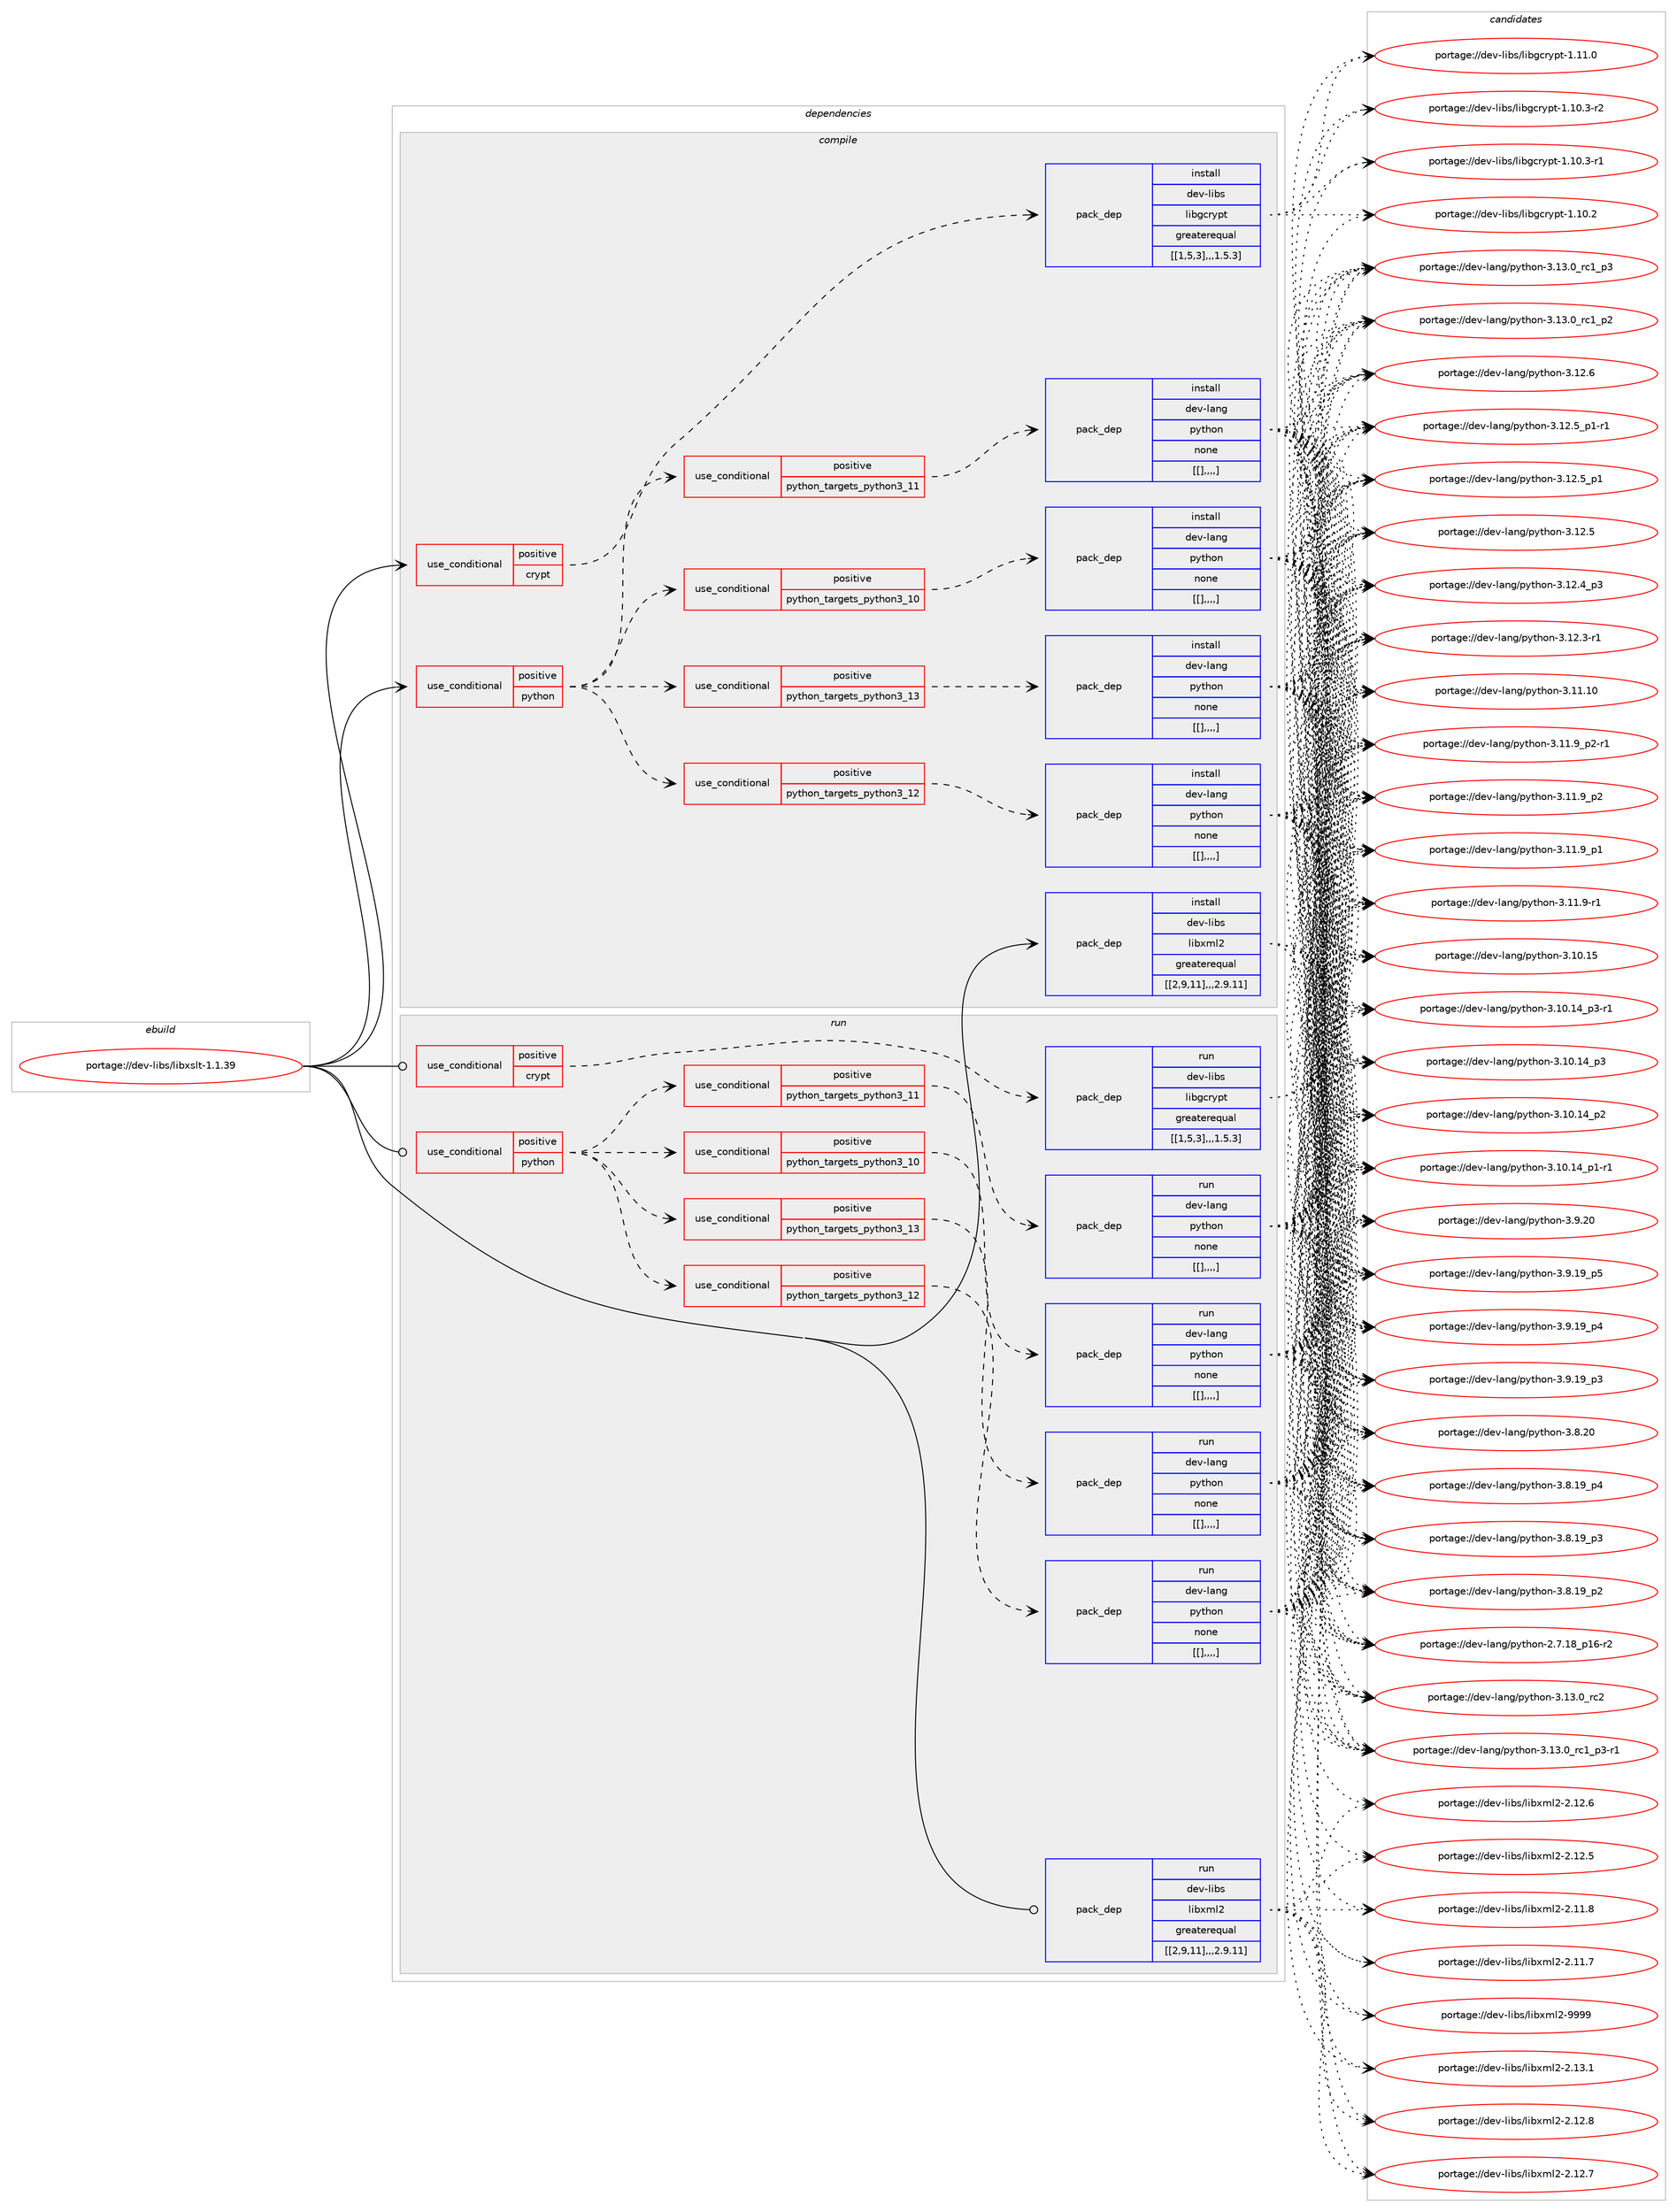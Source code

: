 digraph prolog {

# *************
# Graph options
# *************

newrank=true;
concentrate=true;
compound=true;
graph [rankdir=LR,fontname=Helvetica,fontsize=10,ranksep=1.5];#, ranksep=2.5, nodesep=0.2];
edge  [arrowhead=vee];
node  [fontname=Helvetica,fontsize=10];

# **********
# The ebuild
# **********

subgraph cluster_leftcol {
color=gray;
label=<<i>ebuild</i>>;
id [label="portage://dev-libs/libxslt-1.1.39", color=red, width=4, href="../dev-libs/libxslt-1.1.39.svg"];
}

# ****************
# The dependencies
# ****************

subgraph cluster_midcol {
color=gray;
label=<<i>dependencies</i>>;
subgraph cluster_compile {
fillcolor="#eeeeee";
style=filled;
label=<<i>compile</i>>;
subgraph cond27956 {
dependency112840 [label=<<TABLE BORDER="0" CELLBORDER="1" CELLSPACING="0" CELLPADDING="4"><TR><TD ROWSPAN="3" CELLPADDING="10">use_conditional</TD></TR><TR><TD>positive</TD></TR><TR><TD>crypt</TD></TR></TABLE>>, shape=none, color=red];
subgraph pack83719 {
dependency112841 [label=<<TABLE BORDER="0" CELLBORDER="1" CELLSPACING="0" CELLPADDING="4" WIDTH="220"><TR><TD ROWSPAN="6" CELLPADDING="30">pack_dep</TD></TR><TR><TD WIDTH="110">install</TD></TR><TR><TD>dev-libs</TD></TR><TR><TD>libgcrypt</TD></TR><TR><TD>greaterequal</TD></TR><TR><TD>[[1,5,3],,,1.5.3]</TD></TR></TABLE>>, shape=none, color=blue];
}
dependency112840:e -> dependency112841:w [weight=20,style="dashed",arrowhead="vee"];
}
id:e -> dependency112840:w [weight=20,style="solid",arrowhead="vee"];
subgraph cond27957 {
dependency112842 [label=<<TABLE BORDER="0" CELLBORDER="1" CELLSPACING="0" CELLPADDING="4"><TR><TD ROWSPAN="3" CELLPADDING="10">use_conditional</TD></TR><TR><TD>positive</TD></TR><TR><TD>python</TD></TR></TABLE>>, shape=none, color=red];
subgraph cond27958 {
dependency112843 [label=<<TABLE BORDER="0" CELLBORDER="1" CELLSPACING="0" CELLPADDING="4"><TR><TD ROWSPAN="3" CELLPADDING="10">use_conditional</TD></TR><TR><TD>positive</TD></TR><TR><TD>python_targets_python3_10</TD></TR></TABLE>>, shape=none, color=red];
subgraph pack83720 {
dependency112844 [label=<<TABLE BORDER="0" CELLBORDER="1" CELLSPACING="0" CELLPADDING="4" WIDTH="220"><TR><TD ROWSPAN="6" CELLPADDING="30">pack_dep</TD></TR><TR><TD WIDTH="110">install</TD></TR><TR><TD>dev-lang</TD></TR><TR><TD>python</TD></TR><TR><TD>none</TD></TR><TR><TD>[[],,,,]</TD></TR></TABLE>>, shape=none, color=blue];
}
dependency112843:e -> dependency112844:w [weight=20,style="dashed",arrowhead="vee"];
}
dependency112842:e -> dependency112843:w [weight=20,style="dashed",arrowhead="vee"];
subgraph cond27959 {
dependency112845 [label=<<TABLE BORDER="0" CELLBORDER="1" CELLSPACING="0" CELLPADDING="4"><TR><TD ROWSPAN="3" CELLPADDING="10">use_conditional</TD></TR><TR><TD>positive</TD></TR><TR><TD>python_targets_python3_11</TD></TR></TABLE>>, shape=none, color=red];
subgraph pack83721 {
dependency112846 [label=<<TABLE BORDER="0" CELLBORDER="1" CELLSPACING="0" CELLPADDING="4" WIDTH="220"><TR><TD ROWSPAN="6" CELLPADDING="30">pack_dep</TD></TR><TR><TD WIDTH="110">install</TD></TR><TR><TD>dev-lang</TD></TR><TR><TD>python</TD></TR><TR><TD>none</TD></TR><TR><TD>[[],,,,]</TD></TR></TABLE>>, shape=none, color=blue];
}
dependency112845:e -> dependency112846:w [weight=20,style="dashed",arrowhead="vee"];
}
dependency112842:e -> dependency112845:w [weight=20,style="dashed",arrowhead="vee"];
subgraph cond27960 {
dependency112847 [label=<<TABLE BORDER="0" CELLBORDER="1" CELLSPACING="0" CELLPADDING="4"><TR><TD ROWSPAN="3" CELLPADDING="10">use_conditional</TD></TR><TR><TD>positive</TD></TR><TR><TD>python_targets_python3_12</TD></TR></TABLE>>, shape=none, color=red];
subgraph pack83722 {
dependency112848 [label=<<TABLE BORDER="0" CELLBORDER="1" CELLSPACING="0" CELLPADDING="4" WIDTH="220"><TR><TD ROWSPAN="6" CELLPADDING="30">pack_dep</TD></TR><TR><TD WIDTH="110">install</TD></TR><TR><TD>dev-lang</TD></TR><TR><TD>python</TD></TR><TR><TD>none</TD></TR><TR><TD>[[],,,,]</TD></TR></TABLE>>, shape=none, color=blue];
}
dependency112847:e -> dependency112848:w [weight=20,style="dashed",arrowhead="vee"];
}
dependency112842:e -> dependency112847:w [weight=20,style="dashed",arrowhead="vee"];
subgraph cond27961 {
dependency112849 [label=<<TABLE BORDER="0" CELLBORDER="1" CELLSPACING="0" CELLPADDING="4"><TR><TD ROWSPAN="3" CELLPADDING="10">use_conditional</TD></TR><TR><TD>positive</TD></TR><TR><TD>python_targets_python3_13</TD></TR></TABLE>>, shape=none, color=red];
subgraph pack83723 {
dependency112850 [label=<<TABLE BORDER="0" CELLBORDER="1" CELLSPACING="0" CELLPADDING="4" WIDTH="220"><TR><TD ROWSPAN="6" CELLPADDING="30">pack_dep</TD></TR><TR><TD WIDTH="110">install</TD></TR><TR><TD>dev-lang</TD></TR><TR><TD>python</TD></TR><TR><TD>none</TD></TR><TR><TD>[[],,,,]</TD></TR></TABLE>>, shape=none, color=blue];
}
dependency112849:e -> dependency112850:w [weight=20,style="dashed",arrowhead="vee"];
}
dependency112842:e -> dependency112849:w [weight=20,style="dashed",arrowhead="vee"];
}
id:e -> dependency112842:w [weight=20,style="solid",arrowhead="vee"];
subgraph pack83724 {
dependency112851 [label=<<TABLE BORDER="0" CELLBORDER="1" CELLSPACING="0" CELLPADDING="4" WIDTH="220"><TR><TD ROWSPAN="6" CELLPADDING="30">pack_dep</TD></TR><TR><TD WIDTH="110">install</TD></TR><TR><TD>dev-libs</TD></TR><TR><TD>libxml2</TD></TR><TR><TD>greaterequal</TD></TR><TR><TD>[[2,9,11],,,2.9.11]</TD></TR></TABLE>>, shape=none, color=blue];
}
id:e -> dependency112851:w [weight=20,style="solid",arrowhead="vee"];
}
subgraph cluster_compileandrun {
fillcolor="#eeeeee";
style=filled;
label=<<i>compile and run</i>>;
}
subgraph cluster_run {
fillcolor="#eeeeee";
style=filled;
label=<<i>run</i>>;
subgraph cond27962 {
dependency112852 [label=<<TABLE BORDER="0" CELLBORDER="1" CELLSPACING="0" CELLPADDING="4"><TR><TD ROWSPAN="3" CELLPADDING="10">use_conditional</TD></TR><TR><TD>positive</TD></TR><TR><TD>crypt</TD></TR></TABLE>>, shape=none, color=red];
subgraph pack83725 {
dependency112853 [label=<<TABLE BORDER="0" CELLBORDER="1" CELLSPACING="0" CELLPADDING="4" WIDTH="220"><TR><TD ROWSPAN="6" CELLPADDING="30">pack_dep</TD></TR><TR><TD WIDTH="110">run</TD></TR><TR><TD>dev-libs</TD></TR><TR><TD>libgcrypt</TD></TR><TR><TD>greaterequal</TD></TR><TR><TD>[[1,5,3],,,1.5.3]</TD></TR></TABLE>>, shape=none, color=blue];
}
dependency112852:e -> dependency112853:w [weight=20,style="dashed",arrowhead="vee"];
}
id:e -> dependency112852:w [weight=20,style="solid",arrowhead="odot"];
subgraph cond27963 {
dependency112854 [label=<<TABLE BORDER="0" CELLBORDER="1" CELLSPACING="0" CELLPADDING="4"><TR><TD ROWSPAN="3" CELLPADDING="10">use_conditional</TD></TR><TR><TD>positive</TD></TR><TR><TD>python</TD></TR></TABLE>>, shape=none, color=red];
subgraph cond27964 {
dependency112855 [label=<<TABLE BORDER="0" CELLBORDER="1" CELLSPACING="0" CELLPADDING="4"><TR><TD ROWSPAN="3" CELLPADDING="10">use_conditional</TD></TR><TR><TD>positive</TD></TR><TR><TD>python_targets_python3_10</TD></TR></TABLE>>, shape=none, color=red];
subgraph pack83726 {
dependency112856 [label=<<TABLE BORDER="0" CELLBORDER="1" CELLSPACING="0" CELLPADDING="4" WIDTH="220"><TR><TD ROWSPAN="6" CELLPADDING="30">pack_dep</TD></TR><TR><TD WIDTH="110">run</TD></TR><TR><TD>dev-lang</TD></TR><TR><TD>python</TD></TR><TR><TD>none</TD></TR><TR><TD>[[],,,,]</TD></TR></TABLE>>, shape=none, color=blue];
}
dependency112855:e -> dependency112856:w [weight=20,style="dashed",arrowhead="vee"];
}
dependency112854:e -> dependency112855:w [weight=20,style="dashed",arrowhead="vee"];
subgraph cond27965 {
dependency112857 [label=<<TABLE BORDER="0" CELLBORDER="1" CELLSPACING="0" CELLPADDING="4"><TR><TD ROWSPAN="3" CELLPADDING="10">use_conditional</TD></TR><TR><TD>positive</TD></TR><TR><TD>python_targets_python3_11</TD></TR></TABLE>>, shape=none, color=red];
subgraph pack83727 {
dependency112858 [label=<<TABLE BORDER="0" CELLBORDER="1" CELLSPACING="0" CELLPADDING="4" WIDTH="220"><TR><TD ROWSPAN="6" CELLPADDING="30">pack_dep</TD></TR><TR><TD WIDTH="110">run</TD></TR><TR><TD>dev-lang</TD></TR><TR><TD>python</TD></TR><TR><TD>none</TD></TR><TR><TD>[[],,,,]</TD></TR></TABLE>>, shape=none, color=blue];
}
dependency112857:e -> dependency112858:w [weight=20,style="dashed",arrowhead="vee"];
}
dependency112854:e -> dependency112857:w [weight=20,style="dashed",arrowhead="vee"];
subgraph cond27966 {
dependency112859 [label=<<TABLE BORDER="0" CELLBORDER="1" CELLSPACING="0" CELLPADDING="4"><TR><TD ROWSPAN="3" CELLPADDING="10">use_conditional</TD></TR><TR><TD>positive</TD></TR><TR><TD>python_targets_python3_12</TD></TR></TABLE>>, shape=none, color=red];
subgraph pack83728 {
dependency112860 [label=<<TABLE BORDER="0" CELLBORDER="1" CELLSPACING="0" CELLPADDING="4" WIDTH="220"><TR><TD ROWSPAN="6" CELLPADDING="30">pack_dep</TD></TR><TR><TD WIDTH="110">run</TD></TR><TR><TD>dev-lang</TD></TR><TR><TD>python</TD></TR><TR><TD>none</TD></TR><TR><TD>[[],,,,]</TD></TR></TABLE>>, shape=none, color=blue];
}
dependency112859:e -> dependency112860:w [weight=20,style="dashed",arrowhead="vee"];
}
dependency112854:e -> dependency112859:w [weight=20,style="dashed",arrowhead="vee"];
subgraph cond27967 {
dependency112861 [label=<<TABLE BORDER="0" CELLBORDER="1" CELLSPACING="0" CELLPADDING="4"><TR><TD ROWSPAN="3" CELLPADDING="10">use_conditional</TD></TR><TR><TD>positive</TD></TR><TR><TD>python_targets_python3_13</TD></TR></TABLE>>, shape=none, color=red];
subgraph pack83729 {
dependency112862 [label=<<TABLE BORDER="0" CELLBORDER="1" CELLSPACING="0" CELLPADDING="4" WIDTH="220"><TR><TD ROWSPAN="6" CELLPADDING="30">pack_dep</TD></TR><TR><TD WIDTH="110">run</TD></TR><TR><TD>dev-lang</TD></TR><TR><TD>python</TD></TR><TR><TD>none</TD></TR><TR><TD>[[],,,,]</TD></TR></TABLE>>, shape=none, color=blue];
}
dependency112861:e -> dependency112862:w [weight=20,style="dashed",arrowhead="vee"];
}
dependency112854:e -> dependency112861:w [weight=20,style="dashed",arrowhead="vee"];
}
id:e -> dependency112854:w [weight=20,style="solid",arrowhead="odot"];
subgraph pack83730 {
dependency112863 [label=<<TABLE BORDER="0" CELLBORDER="1" CELLSPACING="0" CELLPADDING="4" WIDTH="220"><TR><TD ROWSPAN="6" CELLPADDING="30">pack_dep</TD></TR><TR><TD WIDTH="110">run</TD></TR><TR><TD>dev-libs</TD></TR><TR><TD>libxml2</TD></TR><TR><TD>greaterequal</TD></TR><TR><TD>[[2,9,11],,,2.9.11]</TD></TR></TABLE>>, shape=none, color=blue];
}
id:e -> dependency112863:w [weight=20,style="solid",arrowhead="odot"];
}
}

# **************
# The candidates
# **************

subgraph cluster_choices {
rank=same;
color=gray;
label=<<i>candidates</i>>;

subgraph choice83719 {
color=black;
nodesep=1;
choice100101118451081059811547108105981039911412111211645494649494648 [label="portage://dev-libs/libgcrypt-1.11.0", color=red, width=4,href="../dev-libs/libgcrypt-1.11.0.svg"];
choice1001011184510810598115471081059810399114121112116454946494846514511450 [label="portage://dev-libs/libgcrypt-1.10.3-r2", color=red, width=4,href="../dev-libs/libgcrypt-1.10.3-r2.svg"];
choice1001011184510810598115471081059810399114121112116454946494846514511449 [label="portage://dev-libs/libgcrypt-1.10.3-r1", color=red, width=4,href="../dev-libs/libgcrypt-1.10.3-r1.svg"];
choice100101118451081059811547108105981039911412111211645494649484650 [label="portage://dev-libs/libgcrypt-1.10.2", color=red, width=4,href="../dev-libs/libgcrypt-1.10.2.svg"];
dependency112841:e -> choice100101118451081059811547108105981039911412111211645494649494648:w [style=dotted,weight="100"];
dependency112841:e -> choice1001011184510810598115471081059810399114121112116454946494846514511450:w [style=dotted,weight="100"];
dependency112841:e -> choice1001011184510810598115471081059810399114121112116454946494846514511449:w [style=dotted,weight="100"];
dependency112841:e -> choice100101118451081059811547108105981039911412111211645494649484650:w [style=dotted,weight="100"];
}
subgraph choice83720 {
color=black;
nodesep=1;
choice10010111845108971101034711212111610411111045514649514648951149950 [label="portage://dev-lang/python-3.13.0_rc2", color=red, width=4,href="../dev-lang/python-3.13.0_rc2.svg"];
choice1001011184510897110103471121211161041111104551464951464895114994995112514511449 [label="portage://dev-lang/python-3.13.0_rc1_p3-r1", color=red, width=4,href="../dev-lang/python-3.13.0_rc1_p3-r1.svg"];
choice100101118451089711010347112121116104111110455146495146489511499499511251 [label="portage://dev-lang/python-3.13.0_rc1_p3", color=red, width=4,href="../dev-lang/python-3.13.0_rc1_p3.svg"];
choice100101118451089711010347112121116104111110455146495146489511499499511250 [label="portage://dev-lang/python-3.13.0_rc1_p2", color=red, width=4,href="../dev-lang/python-3.13.0_rc1_p2.svg"];
choice10010111845108971101034711212111610411111045514649504654 [label="portage://dev-lang/python-3.12.6", color=red, width=4,href="../dev-lang/python-3.12.6.svg"];
choice1001011184510897110103471121211161041111104551464950465395112494511449 [label="portage://dev-lang/python-3.12.5_p1-r1", color=red, width=4,href="../dev-lang/python-3.12.5_p1-r1.svg"];
choice100101118451089711010347112121116104111110455146495046539511249 [label="portage://dev-lang/python-3.12.5_p1", color=red, width=4,href="../dev-lang/python-3.12.5_p1.svg"];
choice10010111845108971101034711212111610411111045514649504653 [label="portage://dev-lang/python-3.12.5", color=red, width=4,href="../dev-lang/python-3.12.5.svg"];
choice100101118451089711010347112121116104111110455146495046529511251 [label="portage://dev-lang/python-3.12.4_p3", color=red, width=4,href="../dev-lang/python-3.12.4_p3.svg"];
choice100101118451089711010347112121116104111110455146495046514511449 [label="portage://dev-lang/python-3.12.3-r1", color=red, width=4,href="../dev-lang/python-3.12.3-r1.svg"];
choice1001011184510897110103471121211161041111104551464949464948 [label="portage://dev-lang/python-3.11.10", color=red, width=4,href="../dev-lang/python-3.11.10.svg"];
choice1001011184510897110103471121211161041111104551464949465795112504511449 [label="portage://dev-lang/python-3.11.9_p2-r1", color=red, width=4,href="../dev-lang/python-3.11.9_p2-r1.svg"];
choice100101118451089711010347112121116104111110455146494946579511250 [label="portage://dev-lang/python-3.11.9_p2", color=red, width=4,href="../dev-lang/python-3.11.9_p2.svg"];
choice100101118451089711010347112121116104111110455146494946579511249 [label="portage://dev-lang/python-3.11.9_p1", color=red, width=4,href="../dev-lang/python-3.11.9_p1.svg"];
choice100101118451089711010347112121116104111110455146494946574511449 [label="portage://dev-lang/python-3.11.9-r1", color=red, width=4,href="../dev-lang/python-3.11.9-r1.svg"];
choice1001011184510897110103471121211161041111104551464948464953 [label="portage://dev-lang/python-3.10.15", color=red, width=4,href="../dev-lang/python-3.10.15.svg"];
choice100101118451089711010347112121116104111110455146494846495295112514511449 [label="portage://dev-lang/python-3.10.14_p3-r1", color=red, width=4,href="../dev-lang/python-3.10.14_p3-r1.svg"];
choice10010111845108971101034711212111610411111045514649484649529511251 [label="portage://dev-lang/python-3.10.14_p3", color=red, width=4,href="../dev-lang/python-3.10.14_p3.svg"];
choice10010111845108971101034711212111610411111045514649484649529511250 [label="portage://dev-lang/python-3.10.14_p2", color=red, width=4,href="../dev-lang/python-3.10.14_p2.svg"];
choice100101118451089711010347112121116104111110455146494846495295112494511449 [label="portage://dev-lang/python-3.10.14_p1-r1", color=red, width=4,href="../dev-lang/python-3.10.14_p1-r1.svg"];
choice10010111845108971101034711212111610411111045514657465048 [label="portage://dev-lang/python-3.9.20", color=red, width=4,href="../dev-lang/python-3.9.20.svg"];
choice100101118451089711010347112121116104111110455146574649579511253 [label="portage://dev-lang/python-3.9.19_p5", color=red, width=4,href="../dev-lang/python-3.9.19_p5.svg"];
choice100101118451089711010347112121116104111110455146574649579511252 [label="portage://dev-lang/python-3.9.19_p4", color=red, width=4,href="../dev-lang/python-3.9.19_p4.svg"];
choice100101118451089711010347112121116104111110455146574649579511251 [label="portage://dev-lang/python-3.9.19_p3", color=red, width=4,href="../dev-lang/python-3.9.19_p3.svg"];
choice10010111845108971101034711212111610411111045514656465048 [label="portage://dev-lang/python-3.8.20", color=red, width=4,href="../dev-lang/python-3.8.20.svg"];
choice100101118451089711010347112121116104111110455146564649579511252 [label="portage://dev-lang/python-3.8.19_p4", color=red, width=4,href="../dev-lang/python-3.8.19_p4.svg"];
choice100101118451089711010347112121116104111110455146564649579511251 [label="portage://dev-lang/python-3.8.19_p3", color=red, width=4,href="../dev-lang/python-3.8.19_p3.svg"];
choice100101118451089711010347112121116104111110455146564649579511250 [label="portage://dev-lang/python-3.8.19_p2", color=red, width=4,href="../dev-lang/python-3.8.19_p2.svg"];
choice100101118451089711010347112121116104111110455046554649569511249544511450 [label="portage://dev-lang/python-2.7.18_p16-r2", color=red, width=4,href="../dev-lang/python-2.7.18_p16-r2.svg"];
dependency112844:e -> choice10010111845108971101034711212111610411111045514649514648951149950:w [style=dotted,weight="100"];
dependency112844:e -> choice1001011184510897110103471121211161041111104551464951464895114994995112514511449:w [style=dotted,weight="100"];
dependency112844:e -> choice100101118451089711010347112121116104111110455146495146489511499499511251:w [style=dotted,weight="100"];
dependency112844:e -> choice100101118451089711010347112121116104111110455146495146489511499499511250:w [style=dotted,weight="100"];
dependency112844:e -> choice10010111845108971101034711212111610411111045514649504654:w [style=dotted,weight="100"];
dependency112844:e -> choice1001011184510897110103471121211161041111104551464950465395112494511449:w [style=dotted,weight="100"];
dependency112844:e -> choice100101118451089711010347112121116104111110455146495046539511249:w [style=dotted,weight="100"];
dependency112844:e -> choice10010111845108971101034711212111610411111045514649504653:w [style=dotted,weight="100"];
dependency112844:e -> choice100101118451089711010347112121116104111110455146495046529511251:w [style=dotted,weight="100"];
dependency112844:e -> choice100101118451089711010347112121116104111110455146495046514511449:w [style=dotted,weight="100"];
dependency112844:e -> choice1001011184510897110103471121211161041111104551464949464948:w [style=dotted,weight="100"];
dependency112844:e -> choice1001011184510897110103471121211161041111104551464949465795112504511449:w [style=dotted,weight="100"];
dependency112844:e -> choice100101118451089711010347112121116104111110455146494946579511250:w [style=dotted,weight="100"];
dependency112844:e -> choice100101118451089711010347112121116104111110455146494946579511249:w [style=dotted,weight="100"];
dependency112844:e -> choice100101118451089711010347112121116104111110455146494946574511449:w [style=dotted,weight="100"];
dependency112844:e -> choice1001011184510897110103471121211161041111104551464948464953:w [style=dotted,weight="100"];
dependency112844:e -> choice100101118451089711010347112121116104111110455146494846495295112514511449:w [style=dotted,weight="100"];
dependency112844:e -> choice10010111845108971101034711212111610411111045514649484649529511251:w [style=dotted,weight="100"];
dependency112844:e -> choice10010111845108971101034711212111610411111045514649484649529511250:w [style=dotted,weight="100"];
dependency112844:e -> choice100101118451089711010347112121116104111110455146494846495295112494511449:w [style=dotted,weight="100"];
dependency112844:e -> choice10010111845108971101034711212111610411111045514657465048:w [style=dotted,weight="100"];
dependency112844:e -> choice100101118451089711010347112121116104111110455146574649579511253:w [style=dotted,weight="100"];
dependency112844:e -> choice100101118451089711010347112121116104111110455146574649579511252:w [style=dotted,weight="100"];
dependency112844:e -> choice100101118451089711010347112121116104111110455146574649579511251:w [style=dotted,weight="100"];
dependency112844:e -> choice10010111845108971101034711212111610411111045514656465048:w [style=dotted,weight="100"];
dependency112844:e -> choice100101118451089711010347112121116104111110455146564649579511252:w [style=dotted,weight="100"];
dependency112844:e -> choice100101118451089711010347112121116104111110455146564649579511251:w [style=dotted,weight="100"];
dependency112844:e -> choice100101118451089711010347112121116104111110455146564649579511250:w [style=dotted,weight="100"];
dependency112844:e -> choice100101118451089711010347112121116104111110455046554649569511249544511450:w [style=dotted,weight="100"];
}
subgraph choice83721 {
color=black;
nodesep=1;
choice10010111845108971101034711212111610411111045514649514648951149950 [label="portage://dev-lang/python-3.13.0_rc2", color=red, width=4,href="../dev-lang/python-3.13.0_rc2.svg"];
choice1001011184510897110103471121211161041111104551464951464895114994995112514511449 [label="portage://dev-lang/python-3.13.0_rc1_p3-r1", color=red, width=4,href="../dev-lang/python-3.13.0_rc1_p3-r1.svg"];
choice100101118451089711010347112121116104111110455146495146489511499499511251 [label="portage://dev-lang/python-3.13.0_rc1_p3", color=red, width=4,href="../dev-lang/python-3.13.0_rc1_p3.svg"];
choice100101118451089711010347112121116104111110455146495146489511499499511250 [label="portage://dev-lang/python-3.13.0_rc1_p2", color=red, width=4,href="../dev-lang/python-3.13.0_rc1_p2.svg"];
choice10010111845108971101034711212111610411111045514649504654 [label="portage://dev-lang/python-3.12.6", color=red, width=4,href="../dev-lang/python-3.12.6.svg"];
choice1001011184510897110103471121211161041111104551464950465395112494511449 [label="portage://dev-lang/python-3.12.5_p1-r1", color=red, width=4,href="../dev-lang/python-3.12.5_p1-r1.svg"];
choice100101118451089711010347112121116104111110455146495046539511249 [label="portage://dev-lang/python-3.12.5_p1", color=red, width=4,href="../dev-lang/python-3.12.5_p1.svg"];
choice10010111845108971101034711212111610411111045514649504653 [label="portage://dev-lang/python-3.12.5", color=red, width=4,href="../dev-lang/python-3.12.5.svg"];
choice100101118451089711010347112121116104111110455146495046529511251 [label="portage://dev-lang/python-3.12.4_p3", color=red, width=4,href="../dev-lang/python-3.12.4_p3.svg"];
choice100101118451089711010347112121116104111110455146495046514511449 [label="portage://dev-lang/python-3.12.3-r1", color=red, width=4,href="../dev-lang/python-3.12.3-r1.svg"];
choice1001011184510897110103471121211161041111104551464949464948 [label="portage://dev-lang/python-3.11.10", color=red, width=4,href="../dev-lang/python-3.11.10.svg"];
choice1001011184510897110103471121211161041111104551464949465795112504511449 [label="portage://dev-lang/python-3.11.9_p2-r1", color=red, width=4,href="../dev-lang/python-3.11.9_p2-r1.svg"];
choice100101118451089711010347112121116104111110455146494946579511250 [label="portage://dev-lang/python-3.11.9_p2", color=red, width=4,href="../dev-lang/python-3.11.9_p2.svg"];
choice100101118451089711010347112121116104111110455146494946579511249 [label="portage://dev-lang/python-3.11.9_p1", color=red, width=4,href="../dev-lang/python-3.11.9_p1.svg"];
choice100101118451089711010347112121116104111110455146494946574511449 [label="portage://dev-lang/python-3.11.9-r1", color=red, width=4,href="../dev-lang/python-3.11.9-r1.svg"];
choice1001011184510897110103471121211161041111104551464948464953 [label="portage://dev-lang/python-3.10.15", color=red, width=4,href="../dev-lang/python-3.10.15.svg"];
choice100101118451089711010347112121116104111110455146494846495295112514511449 [label="portage://dev-lang/python-3.10.14_p3-r1", color=red, width=4,href="../dev-lang/python-3.10.14_p3-r1.svg"];
choice10010111845108971101034711212111610411111045514649484649529511251 [label="portage://dev-lang/python-3.10.14_p3", color=red, width=4,href="../dev-lang/python-3.10.14_p3.svg"];
choice10010111845108971101034711212111610411111045514649484649529511250 [label="portage://dev-lang/python-3.10.14_p2", color=red, width=4,href="../dev-lang/python-3.10.14_p2.svg"];
choice100101118451089711010347112121116104111110455146494846495295112494511449 [label="portage://dev-lang/python-3.10.14_p1-r1", color=red, width=4,href="../dev-lang/python-3.10.14_p1-r1.svg"];
choice10010111845108971101034711212111610411111045514657465048 [label="portage://dev-lang/python-3.9.20", color=red, width=4,href="../dev-lang/python-3.9.20.svg"];
choice100101118451089711010347112121116104111110455146574649579511253 [label="portage://dev-lang/python-3.9.19_p5", color=red, width=4,href="../dev-lang/python-3.9.19_p5.svg"];
choice100101118451089711010347112121116104111110455146574649579511252 [label="portage://dev-lang/python-3.9.19_p4", color=red, width=4,href="../dev-lang/python-3.9.19_p4.svg"];
choice100101118451089711010347112121116104111110455146574649579511251 [label="portage://dev-lang/python-3.9.19_p3", color=red, width=4,href="../dev-lang/python-3.9.19_p3.svg"];
choice10010111845108971101034711212111610411111045514656465048 [label="portage://dev-lang/python-3.8.20", color=red, width=4,href="../dev-lang/python-3.8.20.svg"];
choice100101118451089711010347112121116104111110455146564649579511252 [label="portage://dev-lang/python-3.8.19_p4", color=red, width=4,href="../dev-lang/python-3.8.19_p4.svg"];
choice100101118451089711010347112121116104111110455146564649579511251 [label="portage://dev-lang/python-3.8.19_p3", color=red, width=4,href="../dev-lang/python-3.8.19_p3.svg"];
choice100101118451089711010347112121116104111110455146564649579511250 [label="portage://dev-lang/python-3.8.19_p2", color=red, width=4,href="../dev-lang/python-3.8.19_p2.svg"];
choice100101118451089711010347112121116104111110455046554649569511249544511450 [label="portage://dev-lang/python-2.7.18_p16-r2", color=red, width=4,href="../dev-lang/python-2.7.18_p16-r2.svg"];
dependency112846:e -> choice10010111845108971101034711212111610411111045514649514648951149950:w [style=dotted,weight="100"];
dependency112846:e -> choice1001011184510897110103471121211161041111104551464951464895114994995112514511449:w [style=dotted,weight="100"];
dependency112846:e -> choice100101118451089711010347112121116104111110455146495146489511499499511251:w [style=dotted,weight="100"];
dependency112846:e -> choice100101118451089711010347112121116104111110455146495146489511499499511250:w [style=dotted,weight="100"];
dependency112846:e -> choice10010111845108971101034711212111610411111045514649504654:w [style=dotted,weight="100"];
dependency112846:e -> choice1001011184510897110103471121211161041111104551464950465395112494511449:w [style=dotted,weight="100"];
dependency112846:e -> choice100101118451089711010347112121116104111110455146495046539511249:w [style=dotted,weight="100"];
dependency112846:e -> choice10010111845108971101034711212111610411111045514649504653:w [style=dotted,weight="100"];
dependency112846:e -> choice100101118451089711010347112121116104111110455146495046529511251:w [style=dotted,weight="100"];
dependency112846:e -> choice100101118451089711010347112121116104111110455146495046514511449:w [style=dotted,weight="100"];
dependency112846:e -> choice1001011184510897110103471121211161041111104551464949464948:w [style=dotted,weight="100"];
dependency112846:e -> choice1001011184510897110103471121211161041111104551464949465795112504511449:w [style=dotted,weight="100"];
dependency112846:e -> choice100101118451089711010347112121116104111110455146494946579511250:w [style=dotted,weight="100"];
dependency112846:e -> choice100101118451089711010347112121116104111110455146494946579511249:w [style=dotted,weight="100"];
dependency112846:e -> choice100101118451089711010347112121116104111110455146494946574511449:w [style=dotted,weight="100"];
dependency112846:e -> choice1001011184510897110103471121211161041111104551464948464953:w [style=dotted,weight="100"];
dependency112846:e -> choice100101118451089711010347112121116104111110455146494846495295112514511449:w [style=dotted,weight="100"];
dependency112846:e -> choice10010111845108971101034711212111610411111045514649484649529511251:w [style=dotted,weight="100"];
dependency112846:e -> choice10010111845108971101034711212111610411111045514649484649529511250:w [style=dotted,weight="100"];
dependency112846:e -> choice100101118451089711010347112121116104111110455146494846495295112494511449:w [style=dotted,weight="100"];
dependency112846:e -> choice10010111845108971101034711212111610411111045514657465048:w [style=dotted,weight="100"];
dependency112846:e -> choice100101118451089711010347112121116104111110455146574649579511253:w [style=dotted,weight="100"];
dependency112846:e -> choice100101118451089711010347112121116104111110455146574649579511252:w [style=dotted,weight="100"];
dependency112846:e -> choice100101118451089711010347112121116104111110455146574649579511251:w [style=dotted,weight="100"];
dependency112846:e -> choice10010111845108971101034711212111610411111045514656465048:w [style=dotted,weight="100"];
dependency112846:e -> choice100101118451089711010347112121116104111110455146564649579511252:w [style=dotted,weight="100"];
dependency112846:e -> choice100101118451089711010347112121116104111110455146564649579511251:w [style=dotted,weight="100"];
dependency112846:e -> choice100101118451089711010347112121116104111110455146564649579511250:w [style=dotted,weight="100"];
dependency112846:e -> choice100101118451089711010347112121116104111110455046554649569511249544511450:w [style=dotted,weight="100"];
}
subgraph choice83722 {
color=black;
nodesep=1;
choice10010111845108971101034711212111610411111045514649514648951149950 [label="portage://dev-lang/python-3.13.0_rc2", color=red, width=4,href="../dev-lang/python-3.13.0_rc2.svg"];
choice1001011184510897110103471121211161041111104551464951464895114994995112514511449 [label="portage://dev-lang/python-3.13.0_rc1_p3-r1", color=red, width=4,href="../dev-lang/python-3.13.0_rc1_p3-r1.svg"];
choice100101118451089711010347112121116104111110455146495146489511499499511251 [label="portage://dev-lang/python-3.13.0_rc1_p3", color=red, width=4,href="../dev-lang/python-3.13.0_rc1_p3.svg"];
choice100101118451089711010347112121116104111110455146495146489511499499511250 [label="portage://dev-lang/python-3.13.0_rc1_p2", color=red, width=4,href="../dev-lang/python-3.13.0_rc1_p2.svg"];
choice10010111845108971101034711212111610411111045514649504654 [label="portage://dev-lang/python-3.12.6", color=red, width=4,href="../dev-lang/python-3.12.6.svg"];
choice1001011184510897110103471121211161041111104551464950465395112494511449 [label="portage://dev-lang/python-3.12.5_p1-r1", color=red, width=4,href="../dev-lang/python-3.12.5_p1-r1.svg"];
choice100101118451089711010347112121116104111110455146495046539511249 [label="portage://dev-lang/python-3.12.5_p1", color=red, width=4,href="../dev-lang/python-3.12.5_p1.svg"];
choice10010111845108971101034711212111610411111045514649504653 [label="portage://dev-lang/python-3.12.5", color=red, width=4,href="../dev-lang/python-3.12.5.svg"];
choice100101118451089711010347112121116104111110455146495046529511251 [label="portage://dev-lang/python-3.12.4_p3", color=red, width=4,href="../dev-lang/python-3.12.4_p3.svg"];
choice100101118451089711010347112121116104111110455146495046514511449 [label="portage://dev-lang/python-3.12.3-r1", color=red, width=4,href="../dev-lang/python-3.12.3-r1.svg"];
choice1001011184510897110103471121211161041111104551464949464948 [label="portage://dev-lang/python-3.11.10", color=red, width=4,href="../dev-lang/python-3.11.10.svg"];
choice1001011184510897110103471121211161041111104551464949465795112504511449 [label="portage://dev-lang/python-3.11.9_p2-r1", color=red, width=4,href="../dev-lang/python-3.11.9_p2-r1.svg"];
choice100101118451089711010347112121116104111110455146494946579511250 [label="portage://dev-lang/python-3.11.9_p2", color=red, width=4,href="../dev-lang/python-3.11.9_p2.svg"];
choice100101118451089711010347112121116104111110455146494946579511249 [label="portage://dev-lang/python-3.11.9_p1", color=red, width=4,href="../dev-lang/python-3.11.9_p1.svg"];
choice100101118451089711010347112121116104111110455146494946574511449 [label="portage://dev-lang/python-3.11.9-r1", color=red, width=4,href="../dev-lang/python-3.11.9-r1.svg"];
choice1001011184510897110103471121211161041111104551464948464953 [label="portage://dev-lang/python-3.10.15", color=red, width=4,href="../dev-lang/python-3.10.15.svg"];
choice100101118451089711010347112121116104111110455146494846495295112514511449 [label="portage://dev-lang/python-3.10.14_p3-r1", color=red, width=4,href="../dev-lang/python-3.10.14_p3-r1.svg"];
choice10010111845108971101034711212111610411111045514649484649529511251 [label="portage://dev-lang/python-3.10.14_p3", color=red, width=4,href="../dev-lang/python-3.10.14_p3.svg"];
choice10010111845108971101034711212111610411111045514649484649529511250 [label="portage://dev-lang/python-3.10.14_p2", color=red, width=4,href="../dev-lang/python-3.10.14_p2.svg"];
choice100101118451089711010347112121116104111110455146494846495295112494511449 [label="portage://dev-lang/python-3.10.14_p1-r1", color=red, width=4,href="../dev-lang/python-3.10.14_p1-r1.svg"];
choice10010111845108971101034711212111610411111045514657465048 [label="portage://dev-lang/python-3.9.20", color=red, width=4,href="../dev-lang/python-3.9.20.svg"];
choice100101118451089711010347112121116104111110455146574649579511253 [label="portage://dev-lang/python-3.9.19_p5", color=red, width=4,href="../dev-lang/python-3.9.19_p5.svg"];
choice100101118451089711010347112121116104111110455146574649579511252 [label="portage://dev-lang/python-3.9.19_p4", color=red, width=4,href="../dev-lang/python-3.9.19_p4.svg"];
choice100101118451089711010347112121116104111110455146574649579511251 [label="portage://dev-lang/python-3.9.19_p3", color=red, width=4,href="../dev-lang/python-3.9.19_p3.svg"];
choice10010111845108971101034711212111610411111045514656465048 [label="portage://dev-lang/python-3.8.20", color=red, width=4,href="../dev-lang/python-3.8.20.svg"];
choice100101118451089711010347112121116104111110455146564649579511252 [label="portage://dev-lang/python-3.8.19_p4", color=red, width=4,href="../dev-lang/python-3.8.19_p4.svg"];
choice100101118451089711010347112121116104111110455146564649579511251 [label="portage://dev-lang/python-3.8.19_p3", color=red, width=4,href="../dev-lang/python-3.8.19_p3.svg"];
choice100101118451089711010347112121116104111110455146564649579511250 [label="portage://dev-lang/python-3.8.19_p2", color=red, width=4,href="../dev-lang/python-3.8.19_p2.svg"];
choice100101118451089711010347112121116104111110455046554649569511249544511450 [label="portage://dev-lang/python-2.7.18_p16-r2", color=red, width=4,href="../dev-lang/python-2.7.18_p16-r2.svg"];
dependency112848:e -> choice10010111845108971101034711212111610411111045514649514648951149950:w [style=dotted,weight="100"];
dependency112848:e -> choice1001011184510897110103471121211161041111104551464951464895114994995112514511449:w [style=dotted,weight="100"];
dependency112848:e -> choice100101118451089711010347112121116104111110455146495146489511499499511251:w [style=dotted,weight="100"];
dependency112848:e -> choice100101118451089711010347112121116104111110455146495146489511499499511250:w [style=dotted,weight="100"];
dependency112848:e -> choice10010111845108971101034711212111610411111045514649504654:w [style=dotted,weight="100"];
dependency112848:e -> choice1001011184510897110103471121211161041111104551464950465395112494511449:w [style=dotted,weight="100"];
dependency112848:e -> choice100101118451089711010347112121116104111110455146495046539511249:w [style=dotted,weight="100"];
dependency112848:e -> choice10010111845108971101034711212111610411111045514649504653:w [style=dotted,weight="100"];
dependency112848:e -> choice100101118451089711010347112121116104111110455146495046529511251:w [style=dotted,weight="100"];
dependency112848:e -> choice100101118451089711010347112121116104111110455146495046514511449:w [style=dotted,weight="100"];
dependency112848:e -> choice1001011184510897110103471121211161041111104551464949464948:w [style=dotted,weight="100"];
dependency112848:e -> choice1001011184510897110103471121211161041111104551464949465795112504511449:w [style=dotted,weight="100"];
dependency112848:e -> choice100101118451089711010347112121116104111110455146494946579511250:w [style=dotted,weight="100"];
dependency112848:e -> choice100101118451089711010347112121116104111110455146494946579511249:w [style=dotted,weight="100"];
dependency112848:e -> choice100101118451089711010347112121116104111110455146494946574511449:w [style=dotted,weight="100"];
dependency112848:e -> choice1001011184510897110103471121211161041111104551464948464953:w [style=dotted,weight="100"];
dependency112848:e -> choice100101118451089711010347112121116104111110455146494846495295112514511449:w [style=dotted,weight="100"];
dependency112848:e -> choice10010111845108971101034711212111610411111045514649484649529511251:w [style=dotted,weight="100"];
dependency112848:e -> choice10010111845108971101034711212111610411111045514649484649529511250:w [style=dotted,weight="100"];
dependency112848:e -> choice100101118451089711010347112121116104111110455146494846495295112494511449:w [style=dotted,weight="100"];
dependency112848:e -> choice10010111845108971101034711212111610411111045514657465048:w [style=dotted,weight="100"];
dependency112848:e -> choice100101118451089711010347112121116104111110455146574649579511253:w [style=dotted,weight="100"];
dependency112848:e -> choice100101118451089711010347112121116104111110455146574649579511252:w [style=dotted,weight="100"];
dependency112848:e -> choice100101118451089711010347112121116104111110455146574649579511251:w [style=dotted,weight="100"];
dependency112848:e -> choice10010111845108971101034711212111610411111045514656465048:w [style=dotted,weight="100"];
dependency112848:e -> choice100101118451089711010347112121116104111110455146564649579511252:w [style=dotted,weight="100"];
dependency112848:e -> choice100101118451089711010347112121116104111110455146564649579511251:w [style=dotted,weight="100"];
dependency112848:e -> choice100101118451089711010347112121116104111110455146564649579511250:w [style=dotted,weight="100"];
dependency112848:e -> choice100101118451089711010347112121116104111110455046554649569511249544511450:w [style=dotted,weight="100"];
}
subgraph choice83723 {
color=black;
nodesep=1;
choice10010111845108971101034711212111610411111045514649514648951149950 [label="portage://dev-lang/python-3.13.0_rc2", color=red, width=4,href="../dev-lang/python-3.13.0_rc2.svg"];
choice1001011184510897110103471121211161041111104551464951464895114994995112514511449 [label="portage://dev-lang/python-3.13.0_rc1_p3-r1", color=red, width=4,href="../dev-lang/python-3.13.0_rc1_p3-r1.svg"];
choice100101118451089711010347112121116104111110455146495146489511499499511251 [label="portage://dev-lang/python-3.13.0_rc1_p3", color=red, width=4,href="../dev-lang/python-3.13.0_rc1_p3.svg"];
choice100101118451089711010347112121116104111110455146495146489511499499511250 [label="portage://dev-lang/python-3.13.0_rc1_p2", color=red, width=4,href="../dev-lang/python-3.13.0_rc1_p2.svg"];
choice10010111845108971101034711212111610411111045514649504654 [label="portage://dev-lang/python-3.12.6", color=red, width=4,href="../dev-lang/python-3.12.6.svg"];
choice1001011184510897110103471121211161041111104551464950465395112494511449 [label="portage://dev-lang/python-3.12.5_p1-r1", color=red, width=4,href="../dev-lang/python-3.12.5_p1-r1.svg"];
choice100101118451089711010347112121116104111110455146495046539511249 [label="portage://dev-lang/python-3.12.5_p1", color=red, width=4,href="../dev-lang/python-3.12.5_p1.svg"];
choice10010111845108971101034711212111610411111045514649504653 [label="portage://dev-lang/python-3.12.5", color=red, width=4,href="../dev-lang/python-3.12.5.svg"];
choice100101118451089711010347112121116104111110455146495046529511251 [label="portage://dev-lang/python-3.12.4_p3", color=red, width=4,href="../dev-lang/python-3.12.4_p3.svg"];
choice100101118451089711010347112121116104111110455146495046514511449 [label="portage://dev-lang/python-3.12.3-r1", color=red, width=4,href="../dev-lang/python-3.12.3-r1.svg"];
choice1001011184510897110103471121211161041111104551464949464948 [label="portage://dev-lang/python-3.11.10", color=red, width=4,href="../dev-lang/python-3.11.10.svg"];
choice1001011184510897110103471121211161041111104551464949465795112504511449 [label="portage://dev-lang/python-3.11.9_p2-r1", color=red, width=4,href="../dev-lang/python-3.11.9_p2-r1.svg"];
choice100101118451089711010347112121116104111110455146494946579511250 [label="portage://dev-lang/python-3.11.9_p2", color=red, width=4,href="../dev-lang/python-3.11.9_p2.svg"];
choice100101118451089711010347112121116104111110455146494946579511249 [label="portage://dev-lang/python-3.11.9_p1", color=red, width=4,href="../dev-lang/python-3.11.9_p1.svg"];
choice100101118451089711010347112121116104111110455146494946574511449 [label="portage://dev-lang/python-3.11.9-r1", color=red, width=4,href="../dev-lang/python-3.11.9-r1.svg"];
choice1001011184510897110103471121211161041111104551464948464953 [label="portage://dev-lang/python-3.10.15", color=red, width=4,href="../dev-lang/python-3.10.15.svg"];
choice100101118451089711010347112121116104111110455146494846495295112514511449 [label="portage://dev-lang/python-3.10.14_p3-r1", color=red, width=4,href="../dev-lang/python-3.10.14_p3-r1.svg"];
choice10010111845108971101034711212111610411111045514649484649529511251 [label="portage://dev-lang/python-3.10.14_p3", color=red, width=4,href="../dev-lang/python-3.10.14_p3.svg"];
choice10010111845108971101034711212111610411111045514649484649529511250 [label="portage://dev-lang/python-3.10.14_p2", color=red, width=4,href="../dev-lang/python-3.10.14_p2.svg"];
choice100101118451089711010347112121116104111110455146494846495295112494511449 [label="portage://dev-lang/python-3.10.14_p1-r1", color=red, width=4,href="../dev-lang/python-3.10.14_p1-r1.svg"];
choice10010111845108971101034711212111610411111045514657465048 [label="portage://dev-lang/python-3.9.20", color=red, width=4,href="../dev-lang/python-3.9.20.svg"];
choice100101118451089711010347112121116104111110455146574649579511253 [label="portage://dev-lang/python-3.9.19_p5", color=red, width=4,href="../dev-lang/python-3.9.19_p5.svg"];
choice100101118451089711010347112121116104111110455146574649579511252 [label="portage://dev-lang/python-3.9.19_p4", color=red, width=4,href="../dev-lang/python-3.9.19_p4.svg"];
choice100101118451089711010347112121116104111110455146574649579511251 [label="portage://dev-lang/python-3.9.19_p3", color=red, width=4,href="../dev-lang/python-3.9.19_p3.svg"];
choice10010111845108971101034711212111610411111045514656465048 [label="portage://dev-lang/python-3.8.20", color=red, width=4,href="../dev-lang/python-3.8.20.svg"];
choice100101118451089711010347112121116104111110455146564649579511252 [label="portage://dev-lang/python-3.8.19_p4", color=red, width=4,href="../dev-lang/python-3.8.19_p4.svg"];
choice100101118451089711010347112121116104111110455146564649579511251 [label="portage://dev-lang/python-3.8.19_p3", color=red, width=4,href="../dev-lang/python-3.8.19_p3.svg"];
choice100101118451089711010347112121116104111110455146564649579511250 [label="portage://dev-lang/python-3.8.19_p2", color=red, width=4,href="../dev-lang/python-3.8.19_p2.svg"];
choice100101118451089711010347112121116104111110455046554649569511249544511450 [label="portage://dev-lang/python-2.7.18_p16-r2", color=red, width=4,href="../dev-lang/python-2.7.18_p16-r2.svg"];
dependency112850:e -> choice10010111845108971101034711212111610411111045514649514648951149950:w [style=dotted,weight="100"];
dependency112850:e -> choice1001011184510897110103471121211161041111104551464951464895114994995112514511449:w [style=dotted,weight="100"];
dependency112850:e -> choice100101118451089711010347112121116104111110455146495146489511499499511251:w [style=dotted,weight="100"];
dependency112850:e -> choice100101118451089711010347112121116104111110455146495146489511499499511250:w [style=dotted,weight="100"];
dependency112850:e -> choice10010111845108971101034711212111610411111045514649504654:w [style=dotted,weight="100"];
dependency112850:e -> choice1001011184510897110103471121211161041111104551464950465395112494511449:w [style=dotted,weight="100"];
dependency112850:e -> choice100101118451089711010347112121116104111110455146495046539511249:w [style=dotted,weight="100"];
dependency112850:e -> choice10010111845108971101034711212111610411111045514649504653:w [style=dotted,weight="100"];
dependency112850:e -> choice100101118451089711010347112121116104111110455146495046529511251:w [style=dotted,weight="100"];
dependency112850:e -> choice100101118451089711010347112121116104111110455146495046514511449:w [style=dotted,weight="100"];
dependency112850:e -> choice1001011184510897110103471121211161041111104551464949464948:w [style=dotted,weight="100"];
dependency112850:e -> choice1001011184510897110103471121211161041111104551464949465795112504511449:w [style=dotted,weight="100"];
dependency112850:e -> choice100101118451089711010347112121116104111110455146494946579511250:w [style=dotted,weight="100"];
dependency112850:e -> choice100101118451089711010347112121116104111110455146494946579511249:w [style=dotted,weight="100"];
dependency112850:e -> choice100101118451089711010347112121116104111110455146494946574511449:w [style=dotted,weight="100"];
dependency112850:e -> choice1001011184510897110103471121211161041111104551464948464953:w [style=dotted,weight="100"];
dependency112850:e -> choice100101118451089711010347112121116104111110455146494846495295112514511449:w [style=dotted,weight="100"];
dependency112850:e -> choice10010111845108971101034711212111610411111045514649484649529511251:w [style=dotted,weight="100"];
dependency112850:e -> choice10010111845108971101034711212111610411111045514649484649529511250:w [style=dotted,weight="100"];
dependency112850:e -> choice100101118451089711010347112121116104111110455146494846495295112494511449:w [style=dotted,weight="100"];
dependency112850:e -> choice10010111845108971101034711212111610411111045514657465048:w [style=dotted,weight="100"];
dependency112850:e -> choice100101118451089711010347112121116104111110455146574649579511253:w [style=dotted,weight="100"];
dependency112850:e -> choice100101118451089711010347112121116104111110455146574649579511252:w [style=dotted,weight="100"];
dependency112850:e -> choice100101118451089711010347112121116104111110455146574649579511251:w [style=dotted,weight="100"];
dependency112850:e -> choice10010111845108971101034711212111610411111045514656465048:w [style=dotted,weight="100"];
dependency112850:e -> choice100101118451089711010347112121116104111110455146564649579511252:w [style=dotted,weight="100"];
dependency112850:e -> choice100101118451089711010347112121116104111110455146564649579511251:w [style=dotted,weight="100"];
dependency112850:e -> choice100101118451089711010347112121116104111110455146564649579511250:w [style=dotted,weight="100"];
dependency112850:e -> choice100101118451089711010347112121116104111110455046554649569511249544511450:w [style=dotted,weight="100"];
}
subgraph choice83724 {
color=black;
nodesep=1;
choice10010111845108105981154710810598120109108504557575757 [label="portage://dev-libs/libxml2-9999", color=red, width=4,href="../dev-libs/libxml2-9999.svg"];
choice100101118451081059811547108105981201091085045504649514649 [label="portage://dev-libs/libxml2-2.13.1", color=red, width=4,href="../dev-libs/libxml2-2.13.1.svg"];
choice100101118451081059811547108105981201091085045504649504656 [label="portage://dev-libs/libxml2-2.12.8", color=red, width=4,href="../dev-libs/libxml2-2.12.8.svg"];
choice100101118451081059811547108105981201091085045504649504655 [label="portage://dev-libs/libxml2-2.12.7", color=red, width=4,href="../dev-libs/libxml2-2.12.7.svg"];
choice100101118451081059811547108105981201091085045504649504654 [label="portage://dev-libs/libxml2-2.12.6", color=red, width=4,href="../dev-libs/libxml2-2.12.6.svg"];
choice100101118451081059811547108105981201091085045504649504653 [label="portage://dev-libs/libxml2-2.12.5", color=red, width=4,href="../dev-libs/libxml2-2.12.5.svg"];
choice100101118451081059811547108105981201091085045504649494656 [label="portage://dev-libs/libxml2-2.11.8", color=red, width=4,href="../dev-libs/libxml2-2.11.8.svg"];
choice100101118451081059811547108105981201091085045504649494655 [label="portage://dev-libs/libxml2-2.11.7", color=red, width=4,href="../dev-libs/libxml2-2.11.7.svg"];
dependency112851:e -> choice10010111845108105981154710810598120109108504557575757:w [style=dotted,weight="100"];
dependency112851:e -> choice100101118451081059811547108105981201091085045504649514649:w [style=dotted,weight="100"];
dependency112851:e -> choice100101118451081059811547108105981201091085045504649504656:w [style=dotted,weight="100"];
dependency112851:e -> choice100101118451081059811547108105981201091085045504649504655:w [style=dotted,weight="100"];
dependency112851:e -> choice100101118451081059811547108105981201091085045504649504654:w [style=dotted,weight="100"];
dependency112851:e -> choice100101118451081059811547108105981201091085045504649504653:w [style=dotted,weight="100"];
dependency112851:e -> choice100101118451081059811547108105981201091085045504649494656:w [style=dotted,weight="100"];
dependency112851:e -> choice100101118451081059811547108105981201091085045504649494655:w [style=dotted,weight="100"];
}
subgraph choice83725 {
color=black;
nodesep=1;
choice100101118451081059811547108105981039911412111211645494649494648 [label="portage://dev-libs/libgcrypt-1.11.0", color=red, width=4,href="../dev-libs/libgcrypt-1.11.0.svg"];
choice1001011184510810598115471081059810399114121112116454946494846514511450 [label="portage://dev-libs/libgcrypt-1.10.3-r2", color=red, width=4,href="../dev-libs/libgcrypt-1.10.3-r2.svg"];
choice1001011184510810598115471081059810399114121112116454946494846514511449 [label="portage://dev-libs/libgcrypt-1.10.3-r1", color=red, width=4,href="../dev-libs/libgcrypt-1.10.3-r1.svg"];
choice100101118451081059811547108105981039911412111211645494649484650 [label="portage://dev-libs/libgcrypt-1.10.2", color=red, width=4,href="../dev-libs/libgcrypt-1.10.2.svg"];
dependency112853:e -> choice100101118451081059811547108105981039911412111211645494649494648:w [style=dotted,weight="100"];
dependency112853:e -> choice1001011184510810598115471081059810399114121112116454946494846514511450:w [style=dotted,weight="100"];
dependency112853:e -> choice1001011184510810598115471081059810399114121112116454946494846514511449:w [style=dotted,weight="100"];
dependency112853:e -> choice100101118451081059811547108105981039911412111211645494649484650:w [style=dotted,weight="100"];
}
subgraph choice83726 {
color=black;
nodesep=1;
choice10010111845108971101034711212111610411111045514649514648951149950 [label="portage://dev-lang/python-3.13.0_rc2", color=red, width=4,href="../dev-lang/python-3.13.0_rc2.svg"];
choice1001011184510897110103471121211161041111104551464951464895114994995112514511449 [label="portage://dev-lang/python-3.13.0_rc1_p3-r1", color=red, width=4,href="../dev-lang/python-3.13.0_rc1_p3-r1.svg"];
choice100101118451089711010347112121116104111110455146495146489511499499511251 [label="portage://dev-lang/python-3.13.0_rc1_p3", color=red, width=4,href="../dev-lang/python-3.13.0_rc1_p3.svg"];
choice100101118451089711010347112121116104111110455146495146489511499499511250 [label="portage://dev-lang/python-3.13.0_rc1_p2", color=red, width=4,href="../dev-lang/python-3.13.0_rc1_p2.svg"];
choice10010111845108971101034711212111610411111045514649504654 [label="portage://dev-lang/python-3.12.6", color=red, width=4,href="../dev-lang/python-3.12.6.svg"];
choice1001011184510897110103471121211161041111104551464950465395112494511449 [label="portage://dev-lang/python-3.12.5_p1-r1", color=red, width=4,href="../dev-lang/python-3.12.5_p1-r1.svg"];
choice100101118451089711010347112121116104111110455146495046539511249 [label="portage://dev-lang/python-3.12.5_p1", color=red, width=4,href="../dev-lang/python-3.12.5_p1.svg"];
choice10010111845108971101034711212111610411111045514649504653 [label="portage://dev-lang/python-3.12.5", color=red, width=4,href="../dev-lang/python-3.12.5.svg"];
choice100101118451089711010347112121116104111110455146495046529511251 [label="portage://dev-lang/python-3.12.4_p3", color=red, width=4,href="../dev-lang/python-3.12.4_p3.svg"];
choice100101118451089711010347112121116104111110455146495046514511449 [label="portage://dev-lang/python-3.12.3-r1", color=red, width=4,href="../dev-lang/python-3.12.3-r1.svg"];
choice1001011184510897110103471121211161041111104551464949464948 [label="portage://dev-lang/python-3.11.10", color=red, width=4,href="../dev-lang/python-3.11.10.svg"];
choice1001011184510897110103471121211161041111104551464949465795112504511449 [label="portage://dev-lang/python-3.11.9_p2-r1", color=red, width=4,href="../dev-lang/python-3.11.9_p2-r1.svg"];
choice100101118451089711010347112121116104111110455146494946579511250 [label="portage://dev-lang/python-3.11.9_p2", color=red, width=4,href="../dev-lang/python-3.11.9_p2.svg"];
choice100101118451089711010347112121116104111110455146494946579511249 [label="portage://dev-lang/python-3.11.9_p1", color=red, width=4,href="../dev-lang/python-3.11.9_p1.svg"];
choice100101118451089711010347112121116104111110455146494946574511449 [label="portage://dev-lang/python-3.11.9-r1", color=red, width=4,href="../dev-lang/python-3.11.9-r1.svg"];
choice1001011184510897110103471121211161041111104551464948464953 [label="portage://dev-lang/python-3.10.15", color=red, width=4,href="../dev-lang/python-3.10.15.svg"];
choice100101118451089711010347112121116104111110455146494846495295112514511449 [label="portage://dev-lang/python-3.10.14_p3-r1", color=red, width=4,href="../dev-lang/python-3.10.14_p3-r1.svg"];
choice10010111845108971101034711212111610411111045514649484649529511251 [label="portage://dev-lang/python-3.10.14_p3", color=red, width=4,href="../dev-lang/python-3.10.14_p3.svg"];
choice10010111845108971101034711212111610411111045514649484649529511250 [label="portage://dev-lang/python-3.10.14_p2", color=red, width=4,href="../dev-lang/python-3.10.14_p2.svg"];
choice100101118451089711010347112121116104111110455146494846495295112494511449 [label="portage://dev-lang/python-3.10.14_p1-r1", color=red, width=4,href="../dev-lang/python-3.10.14_p1-r1.svg"];
choice10010111845108971101034711212111610411111045514657465048 [label="portage://dev-lang/python-3.9.20", color=red, width=4,href="../dev-lang/python-3.9.20.svg"];
choice100101118451089711010347112121116104111110455146574649579511253 [label="portage://dev-lang/python-3.9.19_p5", color=red, width=4,href="../dev-lang/python-3.9.19_p5.svg"];
choice100101118451089711010347112121116104111110455146574649579511252 [label="portage://dev-lang/python-3.9.19_p4", color=red, width=4,href="../dev-lang/python-3.9.19_p4.svg"];
choice100101118451089711010347112121116104111110455146574649579511251 [label="portage://dev-lang/python-3.9.19_p3", color=red, width=4,href="../dev-lang/python-3.9.19_p3.svg"];
choice10010111845108971101034711212111610411111045514656465048 [label="portage://dev-lang/python-3.8.20", color=red, width=4,href="../dev-lang/python-3.8.20.svg"];
choice100101118451089711010347112121116104111110455146564649579511252 [label="portage://dev-lang/python-3.8.19_p4", color=red, width=4,href="../dev-lang/python-3.8.19_p4.svg"];
choice100101118451089711010347112121116104111110455146564649579511251 [label="portage://dev-lang/python-3.8.19_p3", color=red, width=4,href="../dev-lang/python-3.8.19_p3.svg"];
choice100101118451089711010347112121116104111110455146564649579511250 [label="portage://dev-lang/python-3.8.19_p2", color=red, width=4,href="../dev-lang/python-3.8.19_p2.svg"];
choice100101118451089711010347112121116104111110455046554649569511249544511450 [label="portage://dev-lang/python-2.7.18_p16-r2", color=red, width=4,href="../dev-lang/python-2.7.18_p16-r2.svg"];
dependency112856:e -> choice10010111845108971101034711212111610411111045514649514648951149950:w [style=dotted,weight="100"];
dependency112856:e -> choice1001011184510897110103471121211161041111104551464951464895114994995112514511449:w [style=dotted,weight="100"];
dependency112856:e -> choice100101118451089711010347112121116104111110455146495146489511499499511251:w [style=dotted,weight="100"];
dependency112856:e -> choice100101118451089711010347112121116104111110455146495146489511499499511250:w [style=dotted,weight="100"];
dependency112856:e -> choice10010111845108971101034711212111610411111045514649504654:w [style=dotted,weight="100"];
dependency112856:e -> choice1001011184510897110103471121211161041111104551464950465395112494511449:w [style=dotted,weight="100"];
dependency112856:e -> choice100101118451089711010347112121116104111110455146495046539511249:w [style=dotted,weight="100"];
dependency112856:e -> choice10010111845108971101034711212111610411111045514649504653:w [style=dotted,weight="100"];
dependency112856:e -> choice100101118451089711010347112121116104111110455146495046529511251:w [style=dotted,weight="100"];
dependency112856:e -> choice100101118451089711010347112121116104111110455146495046514511449:w [style=dotted,weight="100"];
dependency112856:e -> choice1001011184510897110103471121211161041111104551464949464948:w [style=dotted,weight="100"];
dependency112856:e -> choice1001011184510897110103471121211161041111104551464949465795112504511449:w [style=dotted,weight="100"];
dependency112856:e -> choice100101118451089711010347112121116104111110455146494946579511250:w [style=dotted,weight="100"];
dependency112856:e -> choice100101118451089711010347112121116104111110455146494946579511249:w [style=dotted,weight="100"];
dependency112856:e -> choice100101118451089711010347112121116104111110455146494946574511449:w [style=dotted,weight="100"];
dependency112856:e -> choice1001011184510897110103471121211161041111104551464948464953:w [style=dotted,weight="100"];
dependency112856:e -> choice100101118451089711010347112121116104111110455146494846495295112514511449:w [style=dotted,weight="100"];
dependency112856:e -> choice10010111845108971101034711212111610411111045514649484649529511251:w [style=dotted,weight="100"];
dependency112856:e -> choice10010111845108971101034711212111610411111045514649484649529511250:w [style=dotted,weight="100"];
dependency112856:e -> choice100101118451089711010347112121116104111110455146494846495295112494511449:w [style=dotted,weight="100"];
dependency112856:e -> choice10010111845108971101034711212111610411111045514657465048:w [style=dotted,weight="100"];
dependency112856:e -> choice100101118451089711010347112121116104111110455146574649579511253:w [style=dotted,weight="100"];
dependency112856:e -> choice100101118451089711010347112121116104111110455146574649579511252:w [style=dotted,weight="100"];
dependency112856:e -> choice100101118451089711010347112121116104111110455146574649579511251:w [style=dotted,weight="100"];
dependency112856:e -> choice10010111845108971101034711212111610411111045514656465048:w [style=dotted,weight="100"];
dependency112856:e -> choice100101118451089711010347112121116104111110455146564649579511252:w [style=dotted,weight="100"];
dependency112856:e -> choice100101118451089711010347112121116104111110455146564649579511251:w [style=dotted,weight="100"];
dependency112856:e -> choice100101118451089711010347112121116104111110455146564649579511250:w [style=dotted,weight="100"];
dependency112856:e -> choice100101118451089711010347112121116104111110455046554649569511249544511450:w [style=dotted,weight="100"];
}
subgraph choice83727 {
color=black;
nodesep=1;
choice10010111845108971101034711212111610411111045514649514648951149950 [label="portage://dev-lang/python-3.13.0_rc2", color=red, width=4,href="../dev-lang/python-3.13.0_rc2.svg"];
choice1001011184510897110103471121211161041111104551464951464895114994995112514511449 [label="portage://dev-lang/python-3.13.0_rc1_p3-r1", color=red, width=4,href="../dev-lang/python-3.13.0_rc1_p3-r1.svg"];
choice100101118451089711010347112121116104111110455146495146489511499499511251 [label="portage://dev-lang/python-3.13.0_rc1_p3", color=red, width=4,href="../dev-lang/python-3.13.0_rc1_p3.svg"];
choice100101118451089711010347112121116104111110455146495146489511499499511250 [label="portage://dev-lang/python-3.13.0_rc1_p2", color=red, width=4,href="../dev-lang/python-3.13.0_rc1_p2.svg"];
choice10010111845108971101034711212111610411111045514649504654 [label="portage://dev-lang/python-3.12.6", color=red, width=4,href="../dev-lang/python-3.12.6.svg"];
choice1001011184510897110103471121211161041111104551464950465395112494511449 [label="portage://dev-lang/python-3.12.5_p1-r1", color=red, width=4,href="../dev-lang/python-3.12.5_p1-r1.svg"];
choice100101118451089711010347112121116104111110455146495046539511249 [label="portage://dev-lang/python-3.12.5_p1", color=red, width=4,href="../dev-lang/python-3.12.5_p1.svg"];
choice10010111845108971101034711212111610411111045514649504653 [label="portage://dev-lang/python-3.12.5", color=red, width=4,href="../dev-lang/python-3.12.5.svg"];
choice100101118451089711010347112121116104111110455146495046529511251 [label="portage://dev-lang/python-3.12.4_p3", color=red, width=4,href="../dev-lang/python-3.12.4_p3.svg"];
choice100101118451089711010347112121116104111110455146495046514511449 [label="portage://dev-lang/python-3.12.3-r1", color=red, width=4,href="../dev-lang/python-3.12.3-r1.svg"];
choice1001011184510897110103471121211161041111104551464949464948 [label="portage://dev-lang/python-3.11.10", color=red, width=4,href="../dev-lang/python-3.11.10.svg"];
choice1001011184510897110103471121211161041111104551464949465795112504511449 [label="portage://dev-lang/python-3.11.9_p2-r1", color=red, width=4,href="../dev-lang/python-3.11.9_p2-r1.svg"];
choice100101118451089711010347112121116104111110455146494946579511250 [label="portage://dev-lang/python-3.11.9_p2", color=red, width=4,href="../dev-lang/python-3.11.9_p2.svg"];
choice100101118451089711010347112121116104111110455146494946579511249 [label="portage://dev-lang/python-3.11.9_p1", color=red, width=4,href="../dev-lang/python-3.11.9_p1.svg"];
choice100101118451089711010347112121116104111110455146494946574511449 [label="portage://dev-lang/python-3.11.9-r1", color=red, width=4,href="../dev-lang/python-3.11.9-r1.svg"];
choice1001011184510897110103471121211161041111104551464948464953 [label="portage://dev-lang/python-3.10.15", color=red, width=4,href="../dev-lang/python-3.10.15.svg"];
choice100101118451089711010347112121116104111110455146494846495295112514511449 [label="portage://dev-lang/python-3.10.14_p3-r1", color=red, width=4,href="../dev-lang/python-3.10.14_p3-r1.svg"];
choice10010111845108971101034711212111610411111045514649484649529511251 [label="portage://dev-lang/python-3.10.14_p3", color=red, width=4,href="../dev-lang/python-3.10.14_p3.svg"];
choice10010111845108971101034711212111610411111045514649484649529511250 [label="portage://dev-lang/python-3.10.14_p2", color=red, width=4,href="../dev-lang/python-3.10.14_p2.svg"];
choice100101118451089711010347112121116104111110455146494846495295112494511449 [label="portage://dev-lang/python-3.10.14_p1-r1", color=red, width=4,href="../dev-lang/python-3.10.14_p1-r1.svg"];
choice10010111845108971101034711212111610411111045514657465048 [label="portage://dev-lang/python-3.9.20", color=red, width=4,href="../dev-lang/python-3.9.20.svg"];
choice100101118451089711010347112121116104111110455146574649579511253 [label="portage://dev-lang/python-3.9.19_p5", color=red, width=4,href="../dev-lang/python-3.9.19_p5.svg"];
choice100101118451089711010347112121116104111110455146574649579511252 [label="portage://dev-lang/python-3.9.19_p4", color=red, width=4,href="../dev-lang/python-3.9.19_p4.svg"];
choice100101118451089711010347112121116104111110455146574649579511251 [label="portage://dev-lang/python-3.9.19_p3", color=red, width=4,href="../dev-lang/python-3.9.19_p3.svg"];
choice10010111845108971101034711212111610411111045514656465048 [label="portage://dev-lang/python-3.8.20", color=red, width=4,href="../dev-lang/python-3.8.20.svg"];
choice100101118451089711010347112121116104111110455146564649579511252 [label="portage://dev-lang/python-3.8.19_p4", color=red, width=4,href="../dev-lang/python-3.8.19_p4.svg"];
choice100101118451089711010347112121116104111110455146564649579511251 [label="portage://dev-lang/python-3.8.19_p3", color=red, width=4,href="../dev-lang/python-3.8.19_p3.svg"];
choice100101118451089711010347112121116104111110455146564649579511250 [label="portage://dev-lang/python-3.8.19_p2", color=red, width=4,href="../dev-lang/python-3.8.19_p2.svg"];
choice100101118451089711010347112121116104111110455046554649569511249544511450 [label="portage://dev-lang/python-2.7.18_p16-r2", color=red, width=4,href="../dev-lang/python-2.7.18_p16-r2.svg"];
dependency112858:e -> choice10010111845108971101034711212111610411111045514649514648951149950:w [style=dotted,weight="100"];
dependency112858:e -> choice1001011184510897110103471121211161041111104551464951464895114994995112514511449:w [style=dotted,weight="100"];
dependency112858:e -> choice100101118451089711010347112121116104111110455146495146489511499499511251:w [style=dotted,weight="100"];
dependency112858:e -> choice100101118451089711010347112121116104111110455146495146489511499499511250:w [style=dotted,weight="100"];
dependency112858:e -> choice10010111845108971101034711212111610411111045514649504654:w [style=dotted,weight="100"];
dependency112858:e -> choice1001011184510897110103471121211161041111104551464950465395112494511449:w [style=dotted,weight="100"];
dependency112858:e -> choice100101118451089711010347112121116104111110455146495046539511249:w [style=dotted,weight="100"];
dependency112858:e -> choice10010111845108971101034711212111610411111045514649504653:w [style=dotted,weight="100"];
dependency112858:e -> choice100101118451089711010347112121116104111110455146495046529511251:w [style=dotted,weight="100"];
dependency112858:e -> choice100101118451089711010347112121116104111110455146495046514511449:w [style=dotted,weight="100"];
dependency112858:e -> choice1001011184510897110103471121211161041111104551464949464948:w [style=dotted,weight="100"];
dependency112858:e -> choice1001011184510897110103471121211161041111104551464949465795112504511449:w [style=dotted,weight="100"];
dependency112858:e -> choice100101118451089711010347112121116104111110455146494946579511250:w [style=dotted,weight="100"];
dependency112858:e -> choice100101118451089711010347112121116104111110455146494946579511249:w [style=dotted,weight="100"];
dependency112858:e -> choice100101118451089711010347112121116104111110455146494946574511449:w [style=dotted,weight="100"];
dependency112858:e -> choice1001011184510897110103471121211161041111104551464948464953:w [style=dotted,weight="100"];
dependency112858:e -> choice100101118451089711010347112121116104111110455146494846495295112514511449:w [style=dotted,weight="100"];
dependency112858:e -> choice10010111845108971101034711212111610411111045514649484649529511251:w [style=dotted,weight="100"];
dependency112858:e -> choice10010111845108971101034711212111610411111045514649484649529511250:w [style=dotted,weight="100"];
dependency112858:e -> choice100101118451089711010347112121116104111110455146494846495295112494511449:w [style=dotted,weight="100"];
dependency112858:e -> choice10010111845108971101034711212111610411111045514657465048:w [style=dotted,weight="100"];
dependency112858:e -> choice100101118451089711010347112121116104111110455146574649579511253:w [style=dotted,weight="100"];
dependency112858:e -> choice100101118451089711010347112121116104111110455146574649579511252:w [style=dotted,weight="100"];
dependency112858:e -> choice100101118451089711010347112121116104111110455146574649579511251:w [style=dotted,weight="100"];
dependency112858:e -> choice10010111845108971101034711212111610411111045514656465048:w [style=dotted,weight="100"];
dependency112858:e -> choice100101118451089711010347112121116104111110455146564649579511252:w [style=dotted,weight="100"];
dependency112858:e -> choice100101118451089711010347112121116104111110455146564649579511251:w [style=dotted,weight="100"];
dependency112858:e -> choice100101118451089711010347112121116104111110455146564649579511250:w [style=dotted,weight="100"];
dependency112858:e -> choice100101118451089711010347112121116104111110455046554649569511249544511450:w [style=dotted,weight="100"];
}
subgraph choice83728 {
color=black;
nodesep=1;
choice10010111845108971101034711212111610411111045514649514648951149950 [label="portage://dev-lang/python-3.13.0_rc2", color=red, width=4,href="../dev-lang/python-3.13.0_rc2.svg"];
choice1001011184510897110103471121211161041111104551464951464895114994995112514511449 [label="portage://dev-lang/python-3.13.0_rc1_p3-r1", color=red, width=4,href="../dev-lang/python-3.13.0_rc1_p3-r1.svg"];
choice100101118451089711010347112121116104111110455146495146489511499499511251 [label="portage://dev-lang/python-3.13.0_rc1_p3", color=red, width=4,href="../dev-lang/python-3.13.0_rc1_p3.svg"];
choice100101118451089711010347112121116104111110455146495146489511499499511250 [label="portage://dev-lang/python-3.13.0_rc1_p2", color=red, width=4,href="../dev-lang/python-3.13.0_rc1_p2.svg"];
choice10010111845108971101034711212111610411111045514649504654 [label="portage://dev-lang/python-3.12.6", color=red, width=4,href="../dev-lang/python-3.12.6.svg"];
choice1001011184510897110103471121211161041111104551464950465395112494511449 [label="portage://dev-lang/python-3.12.5_p1-r1", color=red, width=4,href="../dev-lang/python-3.12.5_p1-r1.svg"];
choice100101118451089711010347112121116104111110455146495046539511249 [label="portage://dev-lang/python-3.12.5_p1", color=red, width=4,href="../dev-lang/python-3.12.5_p1.svg"];
choice10010111845108971101034711212111610411111045514649504653 [label="portage://dev-lang/python-3.12.5", color=red, width=4,href="../dev-lang/python-3.12.5.svg"];
choice100101118451089711010347112121116104111110455146495046529511251 [label="portage://dev-lang/python-3.12.4_p3", color=red, width=4,href="../dev-lang/python-3.12.4_p3.svg"];
choice100101118451089711010347112121116104111110455146495046514511449 [label="portage://dev-lang/python-3.12.3-r1", color=red, width=4,href="../dev-lang/python-3.12.3-r1.svg"];
choice1001011184510897110103471121211161041111104551464949464948 [label="portage://dev-lang/python-3.11.10", color=red, width=4,href="../dev-lang/python-3.11.10.svg"];
choice1001011184510897110103471121211161041111104551464949465795112504511449 [label="portage://dev-lang/python-3.11.9_p2-r1", color=red, width=4,href="../dev-lang/python-3.11.9_p2-r1.svg"];
choice100101118451089711010347112121116104111110455146494946579511250 [label="portage://dev-lang/python-3.11.9_p2", color=red, width=4,href="../dev-lang/python-3.11.9_p2.svg"];
choice100101118451089711010347112121116104111110455146494946579511249 [label="portage://dev-lang/python-3.11.9_p1", color=red, width=4,href="../dev-lang/python-3.11.9_p1.svg"];
choice100101118451089711010347112121116104111110455146494946574511449 [label="portage://dev-lang/python-3.11.9-r1", color=red, width=4,href="../dev-lang/python-3.11.9-r1.svg"];
choice1001011184510897110103471121211161041111104551464948464953 [label="portage://dev-lang/python-3.10.15", color=red, width=4,href="../dev-lang/python-3.10.15.svg"];
choice100101118451089711010347112121116104111110455146494846495295112514511449 [label="portage://dev-lang/python-3.10.14_p3-r1", color=red, width=4,href="../dev-lang/python-3.10.14_p3-r1.svg"];
choice10010111845108971101034711212111610411111045514649484649529511251 [label="portage://dev-lang/python-3.10.14_p3", color=red, width=4,href="../dev-lang/python-3.10.14_p3.svg"];
choice10010111845108971101034711212111610411111045514649484649529511250 [label="portage://dev-lang/python-3.10.14_p2", color=red, width=4,href="../dev-lang/python-3.10.14_p2.svg"];
choice100101118451089711010347112121116104111110455146494846495295112494511449 [label="portage://dev-lang/python-3.10.14_p1-r1", color=red, width=4,href="../dev-lang/python-3.10.14_p1-r1.svg"];
choice10010111845108971101034711212111610411111045514657465048 [label="portage://dev-lang/python-3.9.20", color=red, width=4,href="../dev-lang/python-3.9.20.svg"];
choice100101118451089711010347112121116104111110455146574649579511253 [label="portage://dev-lang/python-3.9.19_p5", color=red, width=4,href="../dev-lang/python-3.9.19_p5.svg"];
choice100101118451089711010347112121116104111110455146574649579511252 [label="portage://dev-lang/python-3.9.19_p4", color=red, width=4,href="../dev-lang/python-3.9.19_p4.svg"];
choice100101118451089711010347112121116104111110455146574649579511251 [label="portage://dev-lang/python-3.9.19_p3", color=red, width=4,href="../dev-lang/python-3.9.19_p3.svg"];
choice10010111845108971101034711212111610411111045514656465048 [label="portage://dev-lang/python-3.8.20", color=red, width=4,href="../dev-lang/python-3.8.20.svg"];
choice100101118451089711010347112121116104111110455146564649579511252 [label="portage://dev-lang/python-3.8.19_p4", color=red, width=4,href="../dev-lang/python-3.8.19_p4.svg"];
choice100101118451089711010347112121116104111110455146564649579511251 [label="portage://dev-lang/python-3.8.19_p3", color=red, width=4,href="../dev-lang/python-3.8.19_p3.svg"];
choice100101118451089711010347112121116104111110455146564649579511250 [label="portage://dev-lang/python-3.8.19_p2", color=red, width=4,href="../dev-lang/python-3.8.19_p2.svg"];
choice100101118451089711010347112121116104111110455046554649569511249544511450 [label="portage://dev-lang/python-2.7.18_p16-r2", color=red, width=4,href="../dev-lang/python-2.7.18_p16-r2.svg"];
dependency112860:e -> choice10010111845108971101034711212111610411111045514649514648951149950:w [style=dotted,weight="100"];
dependency112860:e -> choice1001011184510897110103471121211161041111104551464951464895114994995112514511449:w [style=dotted,weight="100"];
dependency112860:e -> choice100101118451089711010347112121116104111110455146495146489511499499511251:w [style=dotted,weight="100"];
dependency112860:e -> choice100101118451089711010347112121116104111110455146495146489511499499511250:w [style=dotted,weight="100"];
dependency112860:e -> choice10010111845108971101034711212111610411111045514649504654:w [style=dotted,weight="100"];
dependency112860:e -> choice1001011184510897110103471121211161041111104551464950465395112494511449:w [style=dotted,weight="100"];
dependency112860:e -> choice100101118451089711010347112121116104111110455146495046539511249:w [style=dotted,weight="100"];
dependency112860:e -> choice10010111845108971101034711212111610411111045514649504653:w [style=dotted,weight="100"];
dependency112860:e -> choice100101118451089711010347112121116104111110455146495046529511251:w [style=dotted,weight="100"];
dependency112860:e -> choice100101118451089711010347112121116104111110455146495046514511449:w [style=dotted,weight="100"];
dependency112860:e -> choice1001011184510897110103471121211161041111104551464949464948:w [style=dotted,weight="100"];
dependency112860:e -> choice1001011184510897110103471121211161041111104551464949465795112504511449:w [style=dotted,weight="100"];
dependency112860:e -> choice100101118451089711010347112121116104111110455146494946579511250:w [style=dotted,weight="100"];
dependency112860:e -> choice100101118451089711010347112121116104111110455146494946579511249:w [style=dotted,weight="100"];
dependency112860:e -> choice100101118451089711010347112121116104111110455146494946574511449:w [style=dotted,weight="100"];
dependency112860:e -> choice1001011184510897110103471121211161041111104551464948464953:w [style=dotted,weight="100"];
dependency112860:e -> choice100101118451089711010347112121116104111110455146494846495295112514511449:w [style=dotted,weight="100"];
dependency112860:e -> choice10010111845108971101034711212111610411111045514649484649529511251:w [style=dotted,weight="100"];
dependency112860:e -> choice10010111845108971101034711212111610411111045514649484649529511250:w [style=dotted,weight="100"];
dependency112860:e -> choice100101118451089711010347112121116104111110455146494846495295112494511449:w [style=dotted,weight="100"];
dependency112860:e -> choice10010111845108971101034711212111610411111045514657465048:w [style=dotted,weight="100"];
dependency112860:e -> choice100101118451089711010347112121116104111110455146574649579511253:w [style=dotted,weight="100"];
dependency112860:e -> choice100101118451089711010347112121116104111110455146574649579511252:w [style=dotted,weight="100"];
dependency112860:e -> choice100101118451089711010347112121116104111110455146574649579511251:w [style=dotted,weight="100"];
dependency112860:e -> choice10010111845108971101034711212111610411111045514656465048:w [style=dotted,weight="100"];
dependency112860:e -> choice100101118451089711010347112121116104111110455146564649579511252:w [style=dotted,weight="100"];
dependency112860:e -> choice100101118451089711010347112121116104111110455146564649579511251:w [style=dotted,weight="100"];
dependency112860:e -> choice100101118451089711010347112121116104111110455146564649579511250:w [style=dotted,weight="100"];
dependency112860:e -> choice100101118451089711010347112121116104111110455046554649569511249544511450:w [style=dotted,weight="100"];
}
subgraph choice83729 {
color=black;
nodesep=1;
choice10010111845108971101034711212111610411111045514649514648951149950 [label="portage://dev-lang/python-3.13.0_rc2", color=red, width=4,href="../dev-lang/python-3.13.0_rc2.svg"];
choice1001011184510897110103471121211161041111104551464951464895114994995112514511449 [label="portage://dev-lang/python-3.13.0_rc1_p3-r1", color=red, width=4,href="../dev-lang/python-3.13.0_rc1_p3-r1.svg"];
choice100101118451089711010347112121116104111110455146495146489511499499511251 [label="portage://dev-lang/python-3.13.0_rc1_p3", color=red, width=4,href="../dev-lang/python-3.13.0_rc1_p3.svg"];
choice100101118451089711010347112121116104111110455146495146489511499499511250 [label="portage://dev-lang/python-3.13.0_rc1_p2", color=red, width=4,href="../dev-lang/python-3.13.0_rc1_p2.svg"];
choice10010111845108971101034711212111610411111045514649504654 [label="portage://dev-lang/python-3.12.6", color=red, width=4,href="../dev-lang/python-3.12.6.svg"];
choice1001011184510897110103471121211161041111104551464950465395112494511449 [label="portage://dev-lang/python-3.12.5_p1-r1", color=red, width=4,href="../dev-lang/python-3.12.5_p1-r1.svg"];
choice100101118451089711010347112121116104111110455146495046539511249 [label="portage://dev-lang/python-3.12.5_p1", color=red, width=4,href="../dev-lang/python-3.12.5_p1.svg"];
choice10010111845108971101034711212111610411111045514649504653 [label="portage://dev-lang/python-3.12.5", color=red, width=4,href="../dev-lang/python-3.12.5.svg"];
choice100101118451089711010347112121116104111110455146495046529511251 [label="portage://dev-lang/python-3.12.4_p3", color=red, width=4,href="../dev-lang/python-3.12.4_p3.svg"];
choice100101118451089711010347112121116104111110455146495046514511449 [label="portage://dev-lang/python-3.12.3-r1", color=red, width=4,href="../dev-lang/python-3.12.3-r1.svg"];
choice1001011184510897110103471121211161041111104551464949464948 [label="portage://dev-lang/python-3.11.10", color=red, width=4,href="../dev-lang/python-3.11.10.svg"];
choice1001011184510897110103471121211161041111104551464949465795112504511449 [label="portage://dev-lang/python-3.11.9_p2-r1", color=red, width=4,href="../dev-lang/python-3.11.9_p2-r1.svg"];
choice100101118451089711010347112121116104111110455146494946579511250 [label="portage://dev-lang/python-3.11.9_p2", color=red, width=4,href="../dev-lang/python-3.11.9_p2.svg"];
choice100101118451089711010347112121116104111110455146494946579511249 [label="portage://dev-lang/python-3.11.9_p1", color=red, width=4,href="../dev-lang/python-3.11.9_p1.svg"];
choice100101118451089711010347112121116104111110455146494946574511449 [label="portage://dev-lang/python-3.11.9-r1", color=red, width=4,href="../dev-lang/python-3.11.9-r1.svg"];
choice1001011184510897110103471121211161041111104551464948464953 [label="portage://dev-lang/python-3.10.15", color=red, width=4,href="../dev-lang/python-3.10.15.svg"];
choice100101118451089711010347112121116104111110455146494846495295112514511449 [label="portage://dev-lang/python-3.10.14_p3-r1", color=red, width=4,href="../dev-lang/python-3.10.14_p3-r1.svg"];
choice10010111845108971101034711212111610411111045514649484649529511251 [label="portage://dev-lang/python-3.10.14_p3", color=red, width=4,href="../dev-lang/python-3.10.14_p3.svg"];
choice10010111845108971101034711212111610411111045514649484649529511250 [label="portage://dev-lang/python-3.10.14_p2", color=red, width=4,href="../dev-lang/python-3.10.14_p2.svg"];
choice100101118451089711010347112121116104111110455146494846495295112494511449 [label="portage://dev-lang/python-3.10.14_p1-r1", color=red, width=4,href="../dev-lang/python-3.10.14_p1-r1.svg"];
choice10010111845108971101034711212111610411111045514657465048 [label="portage://dev-lang/python-3.9.20", color=red, width=4,href="../dev-lang/python-3.9.20.svg"];
choice100101118451089711010347112121116104111110455146574649579511253 [label="portage://dev-lang/python-3.9.19_p5", color=red, width=4,href="../dev-lang/python-3.9.19_p5.svg"];
choice100101118451089711010347112121116104111110455146574649579511252 [label="portage://dev-lang/python-3.9.19_p4", color=red, width=4,href="../dev-lang/python-3.9.19_p4.svg"];
choice100101118451089711010347112121116104111110455146574649579511251 [label="portage://dev-lang/python-3.9.19_p3", color=red, width=4,href="../dev-lang/python-3.9.19_p3.svg"];
choice10010111845108971101034711212111610411111045514656465048 [label="portage://dev-lang/python-3.8.20", color=red, width=4,href="../dev-lang/python-3.8.20.svg"];
choice100101118451089711010347112121116104111110455146564649579511252 [label="portage://dev-lang/python-3.8.19_p4", color=red, width=4,href="../dev-lang/python-3.8.19_p4.svg"];
choice100101118451089711010347112121116104111110455146564649579511251 [label="portage://dev-lang/python-3.8.19_p3", color=red, width=4,href="../dev-lang/python-3.8.19_p3.svg"];
choice100101118451089711010347112121116104111110455146564649579511250 [label="portage://dev-lang/python-3.8.19_p2", color=red, width=4,href="../dev-lang/python-3.8.19_p2.svg"];
choice100101118451089711010347112121116104111110455046554649569511249544511450 [label="portage://dev-lang/python-2.7.18_p16-r2", color=red, width=4,href="../dev-lang/python-2.7.18_p16-r2.svg"];
dependency112862:e -> choice10010111845108971101034711212111610411111045514649514648951149950:w [style=dotted,weight="100"];
dependency112862:e -> choice1001011184510897110103471121211161041111104551464951464895114994995112514511449:w [style=dotted,weight="100"];
dependency112862:e -> choice100101118451089711010347112121116104111110455146495146489511499499511251:w [style=dotted,weight="100"];
dependency112862:e -> choice100101118451089711010347112121116104111110455146495146489511499499511250:w [style=dotted,weight="100"];
dependency112862:e -> choice10010111845108971101034711212111610411111045514649504654:w [style=dotted,weight="100"];
dependency112862:e -> choice1001011184510897110103471121211161041111104551464950465395112494511449:w [style=dotted,weight="100"];
dependency112862:e -> choice100101118451089711010347112121116104111110455146495046539511249:w [style=dotted,weight="100"];
dependency112862:e -> choice10010111845108971101034711212111610411111045514649504653:w [style=dotted,weight="100"];
dependency112862:e -> choice100101118451089711010347112121116104111110455146495046529511251:w [style=dotted,weight="100"];
dependency112862:e -> choice100101118451089711010347112121116104111110455146495046514511449:w [style=dotted,weight="100"];
dependency112862:e -> choice1001011184510897110103471121211161041111104551464949464948:w [style=dotted,weight="100"];
dependency112862:e -> choice1001011184510897110103471121211161041111104551464949465795112504511449:w [style=dotted,weight="100"];
dependency112862:e -> choice100101118451089711010347112121116104111110455146494946579511250:w [style=dotted,weight="100"];
dependency112862:e -> choice100101118451089711010347112121116104111110455146494946579511249:w [style=dotted,weight="100"];
dependency112862:e -> choice100101118451089711010347112121116104111110455146494946574511449:w [style=dotted,weight="100"];
dependency112862:e -> choice1001011184510897110103471121211161041111104551464948464953:w [style=dotted,weight="100"];
dependency112862:e -> choice100101118451089711010347112121116104111110455146494846495295112514511449:w [style=dotted,weight="100"];
dependency112862:e -> choice10010111845108971101034711212111610411111045514649484649529511251:w [style=dotted,weight="100"];
dependency112862:e -> choice10010111845108971101034711212111610411111045514649484649529511250:w [style=dotted,weight="100"];
dependency112862:e -> choice100101118451089711010347112121116104111110455146494846495295112494511449:w [style=dotted,weight="100"];
dependency112862:e -> choice10010111845108971101034711212111610411111045514657465048:w [style=dotted,weight="100"];
dependency112862:e -> choice100101118451089711010347112121116104111110455146574649579511253:w [style=dotted,weight="100"];
dependency112862:e -> choice100101118451089711010347112121116104111110455146574649579511252:w [style=dotted,weight="100"];
dependency112862:e -> choice100101118451089711010347112121116104111110455146574649579511251:w [style=dotted,weight="100"];
dependency112862:e -> choice10010111845108971101034711212111610411111045514656465048:w [style=dotted,weight="100"];
dependency112862:e -> choice100101118451089711010347112121116104111110455146564649579511252:w [style=dotted,weight="100"];
dependency112862:e -> choice100101118451089711010347112121116104111110455146564649579511251:w [style=dotted,weight="100"];
dependency112862:e -> choice100101118451089711010347112121116104111110455146564649579511250:w [style=dotted,weight="100"];
dependency112862:e -> choice100101118451089711010347112121116104111110455046554649569511249544511450:w [style=dotted,weight="100"];
}
subgraph choice83730 {
color=black;
nodesep=1;
choice10010111845108105981154710810598120109108504557575757 [label="portage://dev-libs/libxml2-9999", color=red, width=4,href="../dev-libs/libxml2-9999.svg"];
choice100101118451081059811547108105981201091085045504649514649 [label="portage://dev-libs/libxml2-2.13.1", color=red, width=4,href="../dev-libs/libxml2-2.13.1.svg"];
choice100101118451081059811547108105981201091085045504649504656 [label="portage://dev-libs/libxml2-2.12.8", color=red, width=4,href="../dev-libs/libxml2-2.12.8.svg"];
choice100101118451081059811547108105981201091085045504649504655 [label="portage://dev-libs/libxml2-2.12.7", color=red, width=4,href="../dev-libs/libxml2-2.12.7.svg"];
choice100101118451081059811547108105981201091085045504649504654 [label="portage://dev-libs/libxml2-2.12.6", color=red, width=4,href="../dev-libs/libxml2-2.12.6.svg"];
choice100101118451081059811547108105981201091085045504649504653 [label="portage://dev-libs/libxml2-2.12.5", color=red, width=4,href="../dev-libs/libxml2-2.12.5.svg"];
choice100101118451081059811547108105981201091085045504649494656 [label="portage://dev-libs/libxml2-2.11.8", color=red, width=4,href="../dev-libs/libxml2-2.11.8.svg"];
choice100101118451081059811547108105981201091085045504649494655 [label="portage://dev-libs/libxml2-2.11.7", color=red, width=4,href="../dev-libs/libxml2-2.11.7.svg"];
dependency112863:e -> choice10010111845108105981154710810598120109108504557575757:w [style=dotted,weight="100"];
dependency112863:e -> choice100101118451081059811547108105981201091085045504649514649:w [style=dotted,weight="100"];
dependency112863:e -> choice100101118451081059811547108105981201091085045504649504656:w [style=dotted,weight="100"];
dependency112863:e -> choice100101118451081059811547108105981201091085045504649504655:w [style=dotted,weight="100"];
dependency112863:e -> choice100101118451081059811547108105981201091085045504649504654:w [style=dotted,weight="100"];
dependency112863:e -> choice100101118451081059811547108105981201091085045504649504653:w [style=dotted,weight="100"];
dependency112863:e -> choice100101118451081059811547108105981201091085045504649494656:w [style=dotted,weight="100"];
dependency112863:e -> choice100101118451081059811547108105981201091085045504649494655:w [style=dotted,weight="100"];
}
}

}
